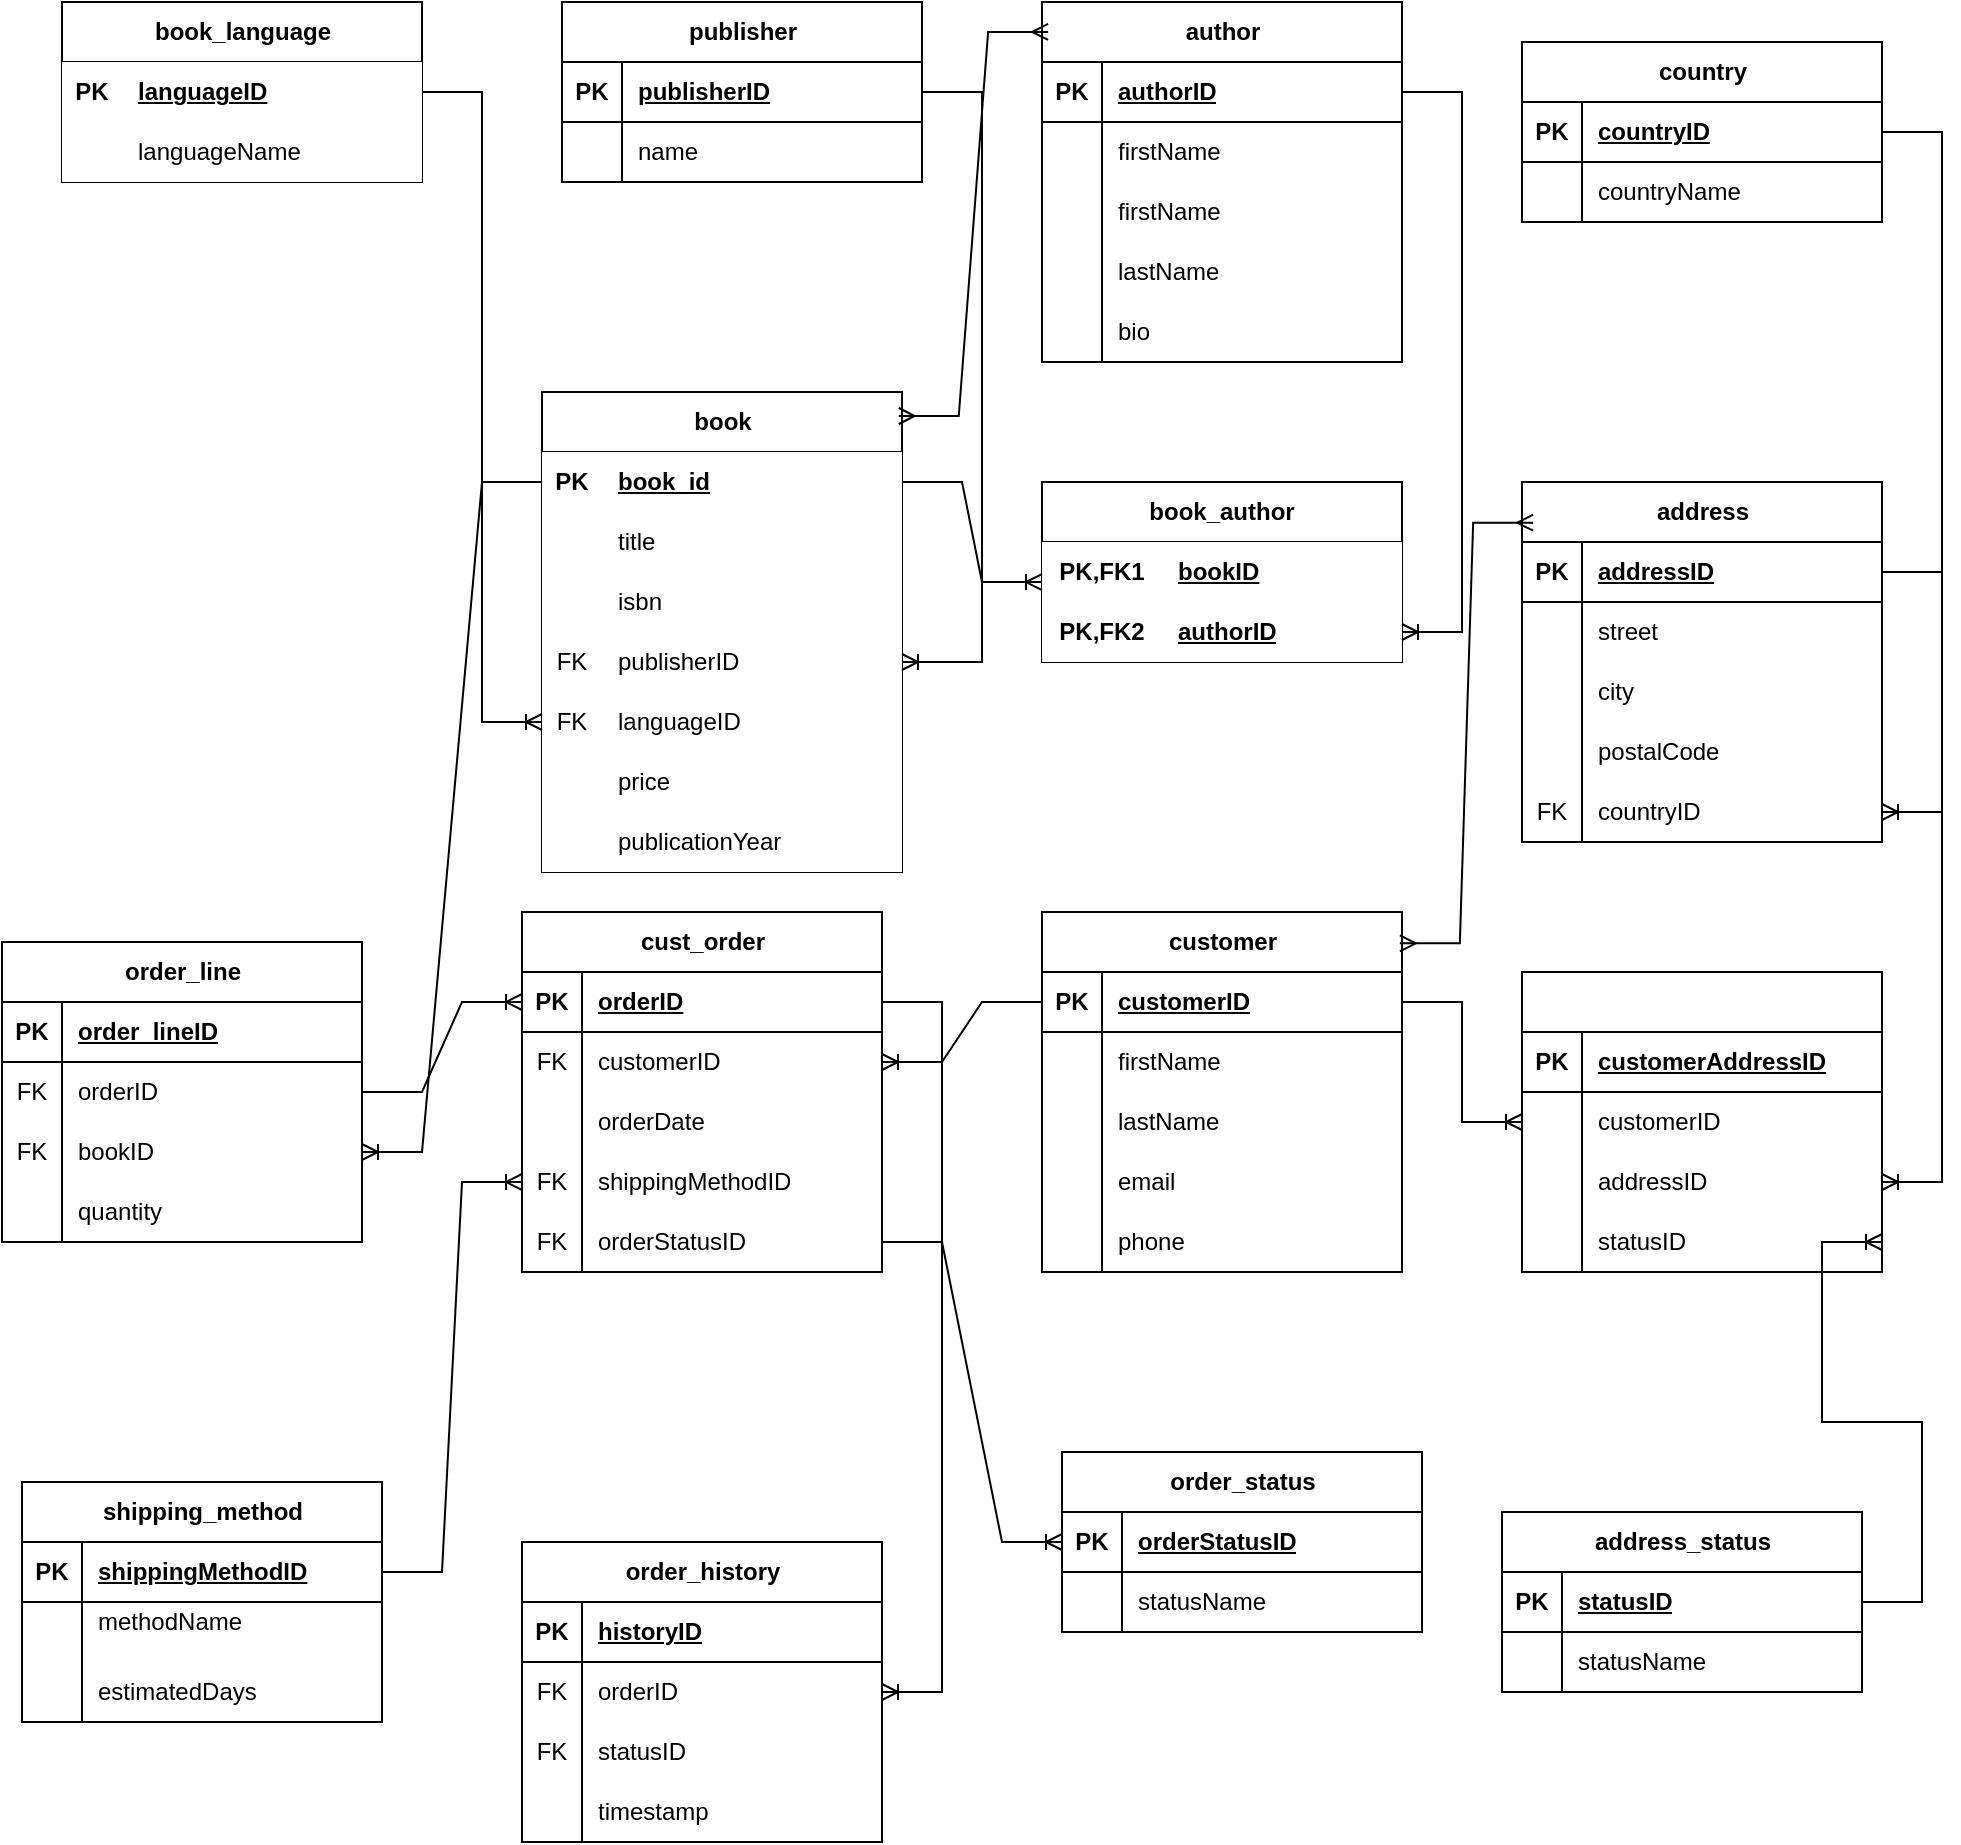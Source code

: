 <mxfile version="26.2.12">
  <diagram name="Page-1" id="uRGAPp49g3SNK5eiI7fD">
    <mxGraphModel grid="1" page="1" gridSize="10" guides="1" tooltips="1" connect="1" arrows="1" fold="1" pageScale="1" pageWidth="850" pageHeight="1100" math="0" shadow="0">
      <root>
        <mxCell id="0" />
        <mxCell id="1" parent="0" />
        <mxCell id="s1egG6Y39YwEzxSfo5nN-14" value="book" style="shape=table;startSize=30;container=1;collapsible=1;childLayout=tableLayout;fixedRows=1;rowLines=0;fontStyle=1;align=center;resizeLast=1;html=1;" vertex="1" parent="1">
          <mxGeometry x="-250" y="-255" width="180" height="240" as="geometry" />
        </mxCell>
        <mxCell id="s1egG6Y39YwEzxSfo5nN-15" value="" style="shape=tableRow;horizontal=0;startSize=0;swimlaneHead=0;swimlaneBody=0;collapsible=0;dropTarget=0;points=[[0,0.5],[1,0.5]];portConstraint=eastwest;top=0;left=0;right=0;bottom=1;" vertex="1" parent="s1egG6Y39YwEzxSfo5nN-14">
          <mxGeometry y="30" width="180" height="30" as="geometry" />
        </mxCell>
        <mxCell id="s1egG6Y39YwEzxSfo5nN-16" value="PK" style="shape=partialRectangle;connectable=0;top=0;left=0;bottom=0;right=0;fontStyle=1;overflow=hidden;whiteSpace=wrap;html=1;" vertex="1" parent="s1egG6Y39YwEzxSfo5nN-15">
          <mxGeometry width="30" height="30" as="geometry">
            <mxRectangle width="30" height="30" as="alternateBounds" />
          </mxGeometry>
        </mxCell>
        <mxCell id="s1egG6Y39YwEzxSfo5nN-17" value="book_id" style="shape=partialRectangle;connectable=0;top=0;left=0;bottom=0;right=0;align=left;spacingLeft=6;fontStyle=5;overflow=hidden;whiteSpace=wrap;html=1;" vertex="1" parent="s1egG6Y39YwEzxSfo5nN-15">
          <mxGeometry x="30" width="150" height="30" as="geometry">
            <mxRectangle width="150" height="30" as="alternateBounds" />
          </mxGeometry>
        </mxCell>
        <mxCell id="s1egG6Y39YwEzxSfo5nN-18" value="" style="shape=tableRow;horizontal=0;startSize=0;swimlaneHead=0;swimlaneBody=0;collapsible=0;dropTarget=0;points=[[0,0.5],[1,0.5]];portConstraint=eastwest;top=0;left=0;right=0;bottom=0;" vertex="1" parent="s1egG6Y39YwEzxSfo5nN-14">
          <mxGeometry y="60" width="180" height="30" as="geometry" />
        </mxCell>
        <mxCell id="s1egG6Y39YwEzxSfo5nN-19" value="" style="shape=partialRectangle;connectable=0;top=0;left=0;bottom=0;right=0;editable=1;overflow=hidden;whiteSpace=wrap;html=1;" vertex="1" parent="s1egG6Y39YwEzxSfo5nN-18">
          <mxGeometry width="30" height="30" as="geometry">
            <mxRectangle width="30" height="30" as="alternateBounds" />
          </mxGeometry>
        </mxCell>
        <mxCell id="s1egG6Y39YwEzxSfo5nN-20" value="title" style="shape=partialRectangle;connectable=0;top=0;left=0;bottom=0;right=0;align=left;spacingLeft=6;overflow=hidden;whiteSpace=wrap;html=1;" vertex="1" parent="s1egG6Y39YwEzxSfo5nN-18">
          <mxGeometry x="30" width="150" height="30" as="geometry">
            <mxRectangle width="150" height="30" as="alternateBounds" />
          </mxGeometry>
        </mxCell>
        <mxCell id="s1egG6Y39YwEzxSfo5nN-275" style="shape=tableRow;horizontal=0;startSize=0;swimlaneHead=0;swimlaneBody=0;collapsible=0;dropTarget=0;points=[[0,0.5],[1,0.5]];portConstraint=eastwest;top=0;left=0;right=0;bottom=0;" vertex="1" parent="s1egG6Y39YwEzxSfo5nN-14">
          <mxGeometry y="90" width="180" height="30" as="geometry" />
        </mxCell>
        <mxCell id="s1egG6Y39YwEzxSfo5nN-276" style="shape=partialRectangle;connectable=0;top=0;left=0;bottom=0;right=0;editable=1;overflow=hidden;whiteSpace=wrap;html=1;" vertex="1" parent="s1egG6Y39YwEzxSfo5nN-275">
          <mxGeometry width="30" height="30" as="geometry">
            <mxRectangle width="30" height="30" as="alternateBounds" />
          </mxGeometry>
        </mxCell>
        <mxCell id="s1egG6Y39YwEzxSfo5nN-277" value="isbn" style="shape=partialRectangle;connectable=0;top=0;left=0;bottom=0;right=0;align=left;spacingLeft=6;overflow=hidden;whiteSpace=wrap;html=1;" vertex="1" parent="s1egG6Y39YwEzxSfo5nN-275">
          <mxGeometry x="30" width="150" height="30" as="geometry">
            <mxRectangle width="150" height="30" as="alternateBounds" />
          </mxGeometry>
        </mxCell>
        <mxCell id="s1egG6Y39YwEzxSfo5nN-21" value="" style="shape=tableRow;horizontal=0;startSize=0;swimlaneHead=0;swimlaneBody=0;collapsible=0;dropTarget=0;points=[[0,0.5],[1,0.5]];portConstraint=eastwest;top=0;left=0;right=0;bottom=0;" vertex="1" parent="s1egG6Y39YwEzxSfo5nN-14">
          <mxGeometry y="120" width="180" height="30" as="geometry" />
        </mxCell>
        <mxCell id="s1egG6Y39YwEzxSfo5nN-22" value="FK" style="shape=partialRectangle;connectable=0;top=0;left=0;bottom=0;right=0;editable=1;overflow=hidden;whiteSpace=wrap;html=1;" vertex="1" parent="s1egG6Y39YwEzxSfo5nN-21">
          <mxGeometry width="30" height="30" as="geometry">
            <mxRectangle width="30" height="30" as="alternateBounds" />
          </mxGeometry>
        </mxCell>
        <mxCell id="s1egG6Y39YwEzxSfo5nN-23" value="publisherID" style="shape=partialRectangle;connectable=0;top=0;left=0;bottom=0;right=0;align=left;spacingLeft=6;overflow=hidden;whiteSpace=wrap;html=1;" vertex="1" parent="s1egG6Y39YwEzxSfo5nN-21">
          <mxGeometry x="30" width="150" height="30" as="geometry">
            <mxRectangle width="150" height="30" as="alternateBounds" />
          </mxGeometry>
        </mxCell>
        <mxCell id="s1egG6Y39YwEzxSfo5nN-24" value="" style="shape=tableRow;horizontal=0;startSize=0;swimlaneHead=0;swimlaneBody=0;collapsible=0;dropTarget=0;points=[[0,0.5],[1,0.5]];portConstraint=eastwest;top=0;left=0;right=0;bottom=0;" vertex="1" parent="s1egG6Y39YwEzxSfo5nN-14">
          <mxGeometry y="150" width="180" height="30" as="geometry" />
        </mxCell>
        <mxCell id="s1egG6Y39YwEzxSfo5nN-25" value="FK" style="shape=partialRectangle;connectable=0;top=0;left=0;bottom=0;right=0;editable=1;overflow=hidden;whiteSpace=wrap;html=1;" vertex="1" parent="s1egG6Y39YwEzxSfo5nN-24">
          <mxGeometry width="30" height="30" as="geometry">
            <mxRectangle width="30" height="30" as="alternateBounds" />
          </mxGeometry>
        </mxCell>
        <mxCell id="s1egG6Y39YwEzxSfo5nN-26" value="languageID" style="shape=partialRectangle;connectable=0;top=0;left=0;bottom=0;right=0;align=left;spacingLeft=6;overflow=hidden;whiteSpace=wrap;html=1;" vertex="1" parent="s1egG6Y39YwEzxSfo5nN-24">
          <mxGeometry x="30" width="150" height="30" as="geometry">
            <mxRectangle width="150" height="30" as="alternateBounds" />
          </mxGeometry>
        </mxCell>
        <mxCell id="s1egG6Y39YwEzxSfo5nN-278" style="shape=tableRow;horizontal=0;startSize=0;swimlaneHead=0;swimlaneBody=0;collapsible=0;dropTarget=0;points=[[0,0.5],[1,0.5]];portConstraint=eastwest;top=0;left=0;right=0;bottom=0;" vertex="1" parent="s1egG6Y39YwEzxSfo5nN-14">
          <mxGeometry y="180" width="180" height="30" as="geometry" />
        </mxCell>
        <mxCell id="s1egG6Y39YwEzxSfo5nN-279" style="shape=partialRectangle;connectable=0;top=0;left=0;bottom=0;right=0;editable=1;overflow=hidden;whiteSpace=wrap;html=1;" vertex="1" parent="s1egG6Y39YwEzxSfo5nN-278">
          <mxGeometry width="30" height="30" as="geometry">
            <mxRectangle width="30" height="30" as="alternateBounds" />
          </mxGeometry>
        </mxCell>
        <mxCell id="s1egG6Y39YwEzxSfo5nN-280" value="price" style="shape=partialRectangle;connectable=0;top=0;left=0;bottom=0;right=0;align=left;spacingLeft=6;overflow=hidden;whiteSpace=wrap;html=1;" vertex="1" parent="s1egG6Y39YwEzxSfo5nN-278">
          <mxGeometry x="30" width="150" height="30" as="geometry">
            <mxRectangle width="150" height="30" as="alternateBounds" />
          </mxGeometry>
        </mxCell>
        <mxCell id="s1egG6Y39YwEzxSfo5nN-281" style="shape=tableRow;horizontal=0;startSize=0;swimlaneHead=0;swimlaneBody=0;collapsible=0;dropTarget=0;points=[[0,0.5],[1,0.5]];portConstraint=eastwest;top=0;left=0;right=0;bottom=0;" vertex="1" parent="s1egG6Y39YwEzxSfo5nN-14">
          <mxGeometry y="210" width="180" height="30" as="geometry" />
        </mxCell>
        <mxCell id="s1egG6Y39YwEzxSfo5nN-282" style="shape=partialRectangle;connectable=0;top=0;left=0;bottom=0;right=0;editable=1;overflow=hidden;whiteSpace=wrap;html=1;" vertex="1" parent="s1egG6Y39YwEzxSfo5nN-281">
          <mxGeometry width="30" height="30" as="geometry">
            <mxRectangle width="30" height="30" as="alternateBounds" />
          </mxGeometry>
        </mxCell>
        <mxCell id="s1egG6Y39YwEzxSfo5nN-283" value="publicationYear" style="shape=partialRectangle;connectable=0;top=0;left=0;bottom=0;right=0;align=left;spacingLeft=6;overflow=hidden;whiteSpace=wrap;html=1;" vertex="1" parent="s1egG6Y39YwEzxSfo5nN-281">
          <mxGeometry x="30" width="150" height="30" as="geometry">
            <mxRectangle width="150" height="30" as="alternateBounds" />
          </mxGeometry>
        </mxCell>
        <mxCell id="s1egG6Y39YwEzxSfo5nN-70" value="book_author" style="shape=table;startSize=30;container=1;collapsible=1;childLayout=tableLayout;fixedRows=1;rowLines=0;fontStyle=1;align=center;resizeLast=1;html=1;whiteSpace=wrap;" vertex="1" parent="1">
          <mxGeometry y="-210" width="180" height="90" as="geometry" />
        </mxCell>
        <mxCell id="s1egG6Y39YwEzxSfo5nN-71" value="" style="shape=tableRow;horizontal=0;startSize=0;swimlaneHead=0;swimlaneBody=0;collapsible=0;dropTarget=0;points=[[0,0.5],[1,0.5]];portConstraint=eastwest;top=0;left=0;right=0;bottom=0;html=1;" vertex="1" parent="s1egG6Y39YwEzxSfo5nN-70">
          <mxGeometry y="30" width="180" height="30" as="geometry" />
        </mxCell>
        <mxCell id="s1egG6Y39YwEzxSfo5nN-72" value="PK,FK1" style="shape=partialRectangle;connectable=0;top=0;left=0;bottom=0;right=0;fontStyle=1;overflow=hidden;html=1;whiteSpace=wrap;" vertex="1" parent="s1egG6Y39YwEzxSfo5nN-71">
          <mxGeometry width="60" height="30" as="geometry">
            <mxRectangle width="60" height="30" as="alternateBounds" />
          </mxGeometry>
        </mxCell>
        <mxCell id="s1egG6Y39YwEzxSfo5nN-73" value="bookID" style="shape=partialRectangle;connectable=0;top=0;left=0;bottom=0;right=0;align=left;spacingLeft=6;fontStyle=5;overflow=hidden;html=1;whiteSpace=wrap;" vertex="1" parent="s1egG6Y39YwEzxSfo5nN-71">
          <mxGeometry x="60" width="120" height="30" as="geometry">
            <mxRectangle width="120" height="30" as="alternateBounds" />
          </mxGeometry>
        </mxCell>
        <mxCell id="s1egG6Y39YwEzxSfo5nN-74" value="" style="shape=tableRow;horizontal=0;startSize=0;swimlaneHead=0;swimlaneBody=0;collapsible=0;dropTarget=0;points=[[0,0.5],[1,0.5]];portConstraint=eastwest;top=0;left=0;right=0;bottom=1;html=1;" vertex="1" parent="s1egG6Y39YwEzxSfo5nN-70">
          <mxGeometry y="60" width="180" height="30" as="geometry" />
        </mxCell>
        <mxCell id="s1egG6Y39YwEzxSfo5nN-75" value="PK,FK2" style="shape=partialRectangle;connectable=0;top=0;left=0;bottom=0;right=0;fontStyle=1;overflow=hidden;html=1;whiteSpace=wrap;" vertex="1" parent="s1egG6Y39YwEzxSfo5nN-74">
          <mxGeometry width="60" height="30" as="geometry">
            <mxRectangle width="60" height="30" as="alternateBounds" />
          </mxGeometry>
        </mxCell>
        <mxCell id="s1egG6Y39YwEzxSfo5nN-76" value="authorID" style="shape=partialRectangle;connectable=0;top=0;left=0;bottom=0;right=0;align=left;spacingLeft=6;fontStyle=5;overflow=hidden;html=1;whiteSpace=wrap;" vertex="1" parent="s1egG6Y39YwEzxSfo5nN-74">
          <mxGeometry x="60" width="120" height="30" as="geometry">
            <mxRectangle width="120" height="30" as="alternateBounds" />
          </mxGeometry>
        </mxCell>
        <mxCell id="s1egG6Y39YwEzxSfo5nN-96" value="author" style="shape=table;startSize=30;container=1;collapsible=1;childLayout=tableLayout;fixedRows=1;rowLines=0;fontStyle=1;align=center;resizeLast=1;html=1;" vertex="1" parent="1">
          <mxGeometry y="-450" width="180" height="180" as="geometry" />
        </mxCell>
        <mxCell id="s1egG6Y39YwEzxSfo5nN-97" value="" style="shape=tableRow;horizontal=0;startSize=0;swimlaneHead=0;swimlaneBody=0;fillColor=none;collapsible=0;dropTarget=0;points=[[0,0.5],[1,0.5]];portConstraint=eastwest;top=0;left=0;right=0;bottom=1;" vertex="1" parent="s1egG6Y39YwEzxSfo5nN-96">
          <mxGeometry y="30" width="180" height="30" as="geometry" />
        </mxCell>
        <mxCell id="s1egG6Y39YwEzxSfo5nN-98" value="PK" style="shape=partialRectangle;connectable=0;fillColor=none;top=0;left=0;bottom=0;right=0;fontStyle=1;overflow=hidden;whiteSpace=wrap;html=1;" vertex="1" parent="s1egG6Y39YwEzxSfo5nN-97">
          <mxGeometry width="30" height="30" as="geometry">
            <mxRectangle width="30" height="30" as="alternateBounds" />
          </mxGeometry>
        </mxCell>
        <mxCell id="s1egG6Y39YwEzxSfo5nN-99" value="authorID" style="shape=partialRectangle;connectable=0;fillColor=none;top=0;left=0;bottom=0;right=0;align=left;spacingLeft=6;fontStyle=5;overflow=hidden;whiteSpace=wrap;html=1;" vertex="1" parent="s1egG6Y39YwEzxSfo5nN-97">
          <mxGeometry x="30" width="150" height="30" as="geometry">
            <mxRectangle width="150" height="30" as="alternateBounds" />
          </mxGeometry>
        </mxCell>
        <mxCell id="VTFwBxQoKdLtz5rqzK2G-18" value="" style="shape=tableRow;horizontal=0;startSize=0;swimlaneHead=0;swimlaneBody=0;fillColor=none;collapsible=0;dropTarget=0;points=[[0,0.5],[1,0.5]];portConstraint=eastwest;top=0;left=0;right=0;bottom=0;" vertex="1" parent="s1egG6Y39YwEzxSfo5nN-96">
          <mxGeometry y="60" width="180" height="30" as="geometry" />
        </mxCell>
        <mxCell id="VTFwBxQoKdLtz5rqzK2G-19" value="" style="shape=partialRectangle;connectable=0;fillColor=none;top=0;left=0;bottom=0;right=0;editable=1;overflow=hidden;whiteSpace=wrap;html=1;" vertex="1" parent="VTFwBxQoKdLtz5rqzK2G-18">
          <mxGeometry width="30" height="30" as="geometry">
            <mxRectangle width="30" height="30" as="alternateBounds" />
          </mxGeometry>
        </mxCell>
        <mxCell id="VTFwBxQoKdLtz5rqzK2G-20" value="firstName" style="shape=partialRectangle;connectable=0;fillColor=none;top=0;left=0;bottom=0;right=0;align=left;spacingLeft=6;overflow=hidden;whiteSpace=wrap;html=1;" vertex="1" parent="VTFwBxQoKdLtz5rqzK2G-18">
          <mxGeometry x="30" width="150" height="30" as="geometry">
            <mxRectangle width="150" height="30" as="alternateBounds" />
          </mxGeometry>
        </mxCell>
        <mxCell id="s1egG6Y39YwEzxSfo5nN-100" value="" style="shape=tableRow;horizontal=0;startSize=0;swimlaneHead=0;swimlaneBody=0;fillColor=none;collapsible=0;dropTarget=0;points=[[0,0.5],[1,0.5]];portConstraint=eastwest;top=0;left=0;right=0;bottom=0;" vertex="1" parent="s1egG6Y39YwEzxSfo5nN-96">
          <mxGeometry y="90" width="180" height="30" as="geometry" />
        </mxCell>
        <mxCell id="s1egG6Y39YwEzxSfo5nN-101" value="" style="shape=partialRectangle;connectable=0;fillColor=none;top=0;left=0;bottom=0;right=0;editable=1;overflow=hidden;whiteSpace=wrap;html=1;" vertex="1" parent="s1egG6Y39YwEzxSfo5nN-100">
          <mxGeometry width="30" height="30" as="geometry">
            <mxRectangle width="30" height="30" as="alternateBounds" />
          </mxGeometry>
        </mxCell>
        <mxCell id="s1egG6Y39YwEzxSfo5nN-102" value="firstName" style="shape=partialRectangle;connectable=0;fillColor=none;top=0;left=0;bottom=0;right=0;align=left;spacingLeft=6;overflow=hidden;whiteSpace=wrap;html=1;" vertex="1" parent="s1egG6Y39YwEzxSfo5nN-100">
          <mxGeometry x="30" width="150" height="30" as="geometry">
            <mxRectangle width="150" height="30" as="alternateBounds" />
          </mxGeometry>
        </mxCell>
        <mxCell id="VTFwBxQoKdLtz5rqzK2G-13" style="shape=tableRow;horizontal=0;startSize=0;swimlaneHead=0;swimlaneBody=0;fillColor=none;collapsible=0;dropTarget=0;points=[[0,0.5],[1,0.5]];portConstraint=eastwest;top=0;left=0;right=0;bottom=0;" vertex="1" parent="s1egG6Y39YwEzxSfo5nN-96">
          <mxGeometry y="120" width="180" height="30" as="geometry" />
        </mxCell>
        <mxCell id="VTFwBxQoKdLtz5rqzK2G-14" style="shape=partialRectangle;connectable=0;fillColor=none;top=0;left=0;bottom=0;right=0;editable=1;overflow=hidden;whiteSpace=wrap;html=1;" vertex="1" parent="VTFwBxQoKdLtz5rqzK2G-13">
          <mxGeometry width="30" height="30" as="geometry">
            <mxRectangle width="30" height="30" as="alternateBounds" />
          </mxGeometry>
        </mxCell>
        <mxCell id="VTFwBxQoKdLtz5rqzK2G-15" value="lastName" style="shape=partialRectangle;connectable=0;fillColor=none;top=0;left=0;bottom=0;right=0;align=left;spacingLeft=6;overflow=hidden;whiteSpace=wrap;html=1;" vertex="1" parent="VTFwBxQoKdLtz5rqzK2G-13">
          <mxGeometry x="30" width="150" height="30" as="geometry">
            <mxRectangle width="150" height="30" as="alternateBounds" />
          </mxGeometry>
        </mxCell>
        <mxCell id="VTFwBxQoKdLtz5rqzK2G-10" style="shape=tableRow;horizontal=0;startSize=0;swimlaneHead=0;swimlaneBody=0;fillColor=none;collapsible=0;dropTarget=0;points=[[0,0.5],[1,0.5]];portConstraint=eastwest;top=0;left=0;right=0;bottom=0;" vertex="1" parent="s1egG6Y39YwEzxSfo5nN-96">
          <mxGeometry y="150" width="180" height="30" as="geometry" />
        </mxCell>
        <mxCell id="VTFwBxQoKdLtz5rqzK2G-11" style="shape=partialRectangle;connectable=0;fillColor=none;top=0;left=0;bottom=0;right=0;editable=1;overflow=hidden;whiteSpace=wrap;html=1;" vertex="1" parent="VTFwBxQoKdLtz5rqzK2G-10">
          <mxGeometry width="30" height="30" as="geometry">
            <mxRectangle width="30" height="30" as="alternateBounds" />
          </mxGeometry>
        </mxCell>
        <mxCell id="VTFwBxQoKdLtz5rqzK2G-12" value="bio" style="shape=partialRectangle;connectable=0;fillColor=none;top=0;left=0;bottom=0;right=0;align=left;spacingLeft=6;overflow=hidden;whiteSpace=wrap;html=1;" vertex="1" parent="VTFwBxQoKdLtz5rqzK2G-10">
          <mxGeometry x="30" width="150" height="30" as="geometry">
            <mxRectangle width="150" height="30" as="alternateBounds" />
          </mxGeometry>
        </mxCell>
        <mxCell id="s1egG6Y39YwEzxSfo5nN-109" value="book_language" style="shape=table;startSize=30;container=1;collapsible=1;childLayout=tableLayout;fixedRows=1;rowLines=0;fontStyle=1;align=center;resizeLast=1;html=1;" vertex="1" parent="1">
          <mxGeometry x="-490" y="-450" width="180" height="90" as="geometry" />
        </mxCell>
        <mxCell id="s1egG6Y39YwEzxSfo5nN-110" value="" style="shape=tableRow;horizontal=0;startSize=0;swimlaneHead=0;swimlaneBody=0;collapsible=0;dropTarget=0;points=[[0,0.5],[1,0.5]];portConstraint=eastwest;top=0;left=0;right=0;bottom=1;" vertex="1" parent="s1egG6Y39YwEzxSfo5nN-109">
          <mxGeometry y="30" width="180" height="30" as="geometry" />
        </mxCell>
        <mxCell id="s1egG6Y39YwEzxSfo5nN-111" value="PK" style="shape=partialRectangle;connectable=0;top=0;left=0;bottom=0;right=0;fontStyle=1;overflow=hidden;whiteSpace=wrap;html=1;" vertex="1" parent="s1egG6Y39YwEzxSfo5nN-110">
          <mxGeometry width="30" height="30" as="geometry">
            <mxRectangle width="30" height="30" as="alternateBounds" />
          </mxGeometry>
        </mxCell>
        <mxCell id="s1egG6Y39YwEzxSfo5nN-112" value="languageID" style="shape=partialRectangle;connectable=0;top=0;left=0;bottom=0;right=0;align=left;spacingLeft=6;fontStyle=5;overflow=hidden;whiteSpace=wrap;html=1;" vertex="1" parent="s1egG6Y39YwEzxSfo5nN-110">
          <mxGeometry x="30" width="150" height="30" as="geometry">
            <mxRectangle width="150" height="30" as="alternateBounds" />
          </mxGeometry>
        </mxCell>
        <mxCell id="s1egG6Y39YwEzxSfo5nN-113" value="" style="shape=tableRow;horizontal=0;startSize=0;swimlaneHead=0;swimlaneBody=0;collapsible=0;dropTarget=0;points=[[0,0.5],[1,0.5]];portConstraint=eastwest;top=0;left=0;right=0;bottom=0;" vertex="1" parent="s1egG6Y39YwEzxSfo5nN-109">
          <mxGeometry y="60" width="180" height="30" as="geometry" />
        </mxCell>
        <mxCell id="s1egG6Y39YwEzxSfo5nN-114" value="" style="shape=partialRectangle;connectable=0;top=0;left=0;bottom=0;right=0;editable=1;overflow=hidden;whiteSpace=wrap;html=1;" vertex="1" parent="s1egG6Y39YwEzxSfo5nN-113">
          <mxGeometry width="30" height="30" as="geometry">
            <mxRectangle width="30" height="30" as="alternateBounds" />
          </mxGeometry>
        </mxCell>
        <mxCell id="s1egG6Y39YwEzxSfo5nN-115" value="languageName" style="shape=partialRectangle;connectable=0;top=0;left=0;bottom=0;right=0;align=left;spacingLeft=6;overflow=hidden;whiteSpace=wrap;html=1;" vertex="1" parent="s1egG6Y39YwEzxSfo5nN-113">
          <mxGeometry x="30" width="150" height="30" as="geometry">
            <mxRectangle width="150" height="30" as="alternateBounds" />
          </mxGeometry>
        </mxCell>
        <mxCell id="s1egG6Y39YwEzxSfo5nN-136" value="customer" style="shape=table;startSize=30;container=1;collapsible=1;childLayout=tableLayout;fixedRows=1;rowLines=0;fontStyle=1;align=center;resizeLast=1;html=1;" vertex="1" parent="1">
          <mxGeometry y="5" width="180" height="180" as="geometry" />
        </mxCell>
        <mxCell id="s1egG6Y39YwEzxSfo5nN-137" value="" style="shape=tableRow;horizontal=0;startSize=0;swimlaneHead=0;swimlaneBody=0;fillColor=none;collapsible=0;dropTarget=0;points=[[0,0.5],[1,0.5]];portConstraint=eastwest;top=0;left=0;right=0;bottom=1;" vertex="1" parent="s1egG6Y39YwEzxSfo5nN-136">
          <mxGeometry y="30" width="180" height="30" as="geometry" />
        </mxCell>
        <mxCell id="s1egG6Y39YwEzxSfo5nN-138" value="PK" style="shape=partialRectangle;connectable=0;fillColor=none;top=0;left=0;bottom=0;right=0;fontStyle=1;overflow=hidden;whiteSpace=wrap;html=1;" vertex="1" parent="s1egG6Y39YwEzxSfo5nN-137">
          <mxGeometry width="30" height="30" as="geometry">
            <mxRectangle width="30" height="30" as="alternateBounds" />
          </mxGeometry>
        </mxCell>
        <mxCell id="s1egG6Y39YwEzxSfo5nN-139" value="customerID" style="shape=partialRectangle;connectable=0;fillColor=none;top=0;left=0;bottom=0;right=0;align=left;spacingLeft=6;fontStyle=5;overflow=hidden;whiteSpace=wrap;html=1;" vertex="1" parent="s1egG6Y39YwEzxSfo5nN-137">
          <mxGeometry x="30" width="150" height="30" as="geometry">
            <mxRectangle width="150" height="30" as="alternateBounds" />
          </mxGeometry>
        </mxCell>
        <mxCell id="s1egG6Y39YwEzxSfo5nN-140" value="" style="shape=tableRow;horizontal=0;startSize=0;swimlaneHead=0;swimlaneBody=0;fillColor=none;collapsible=0;dropTarget=0;points=[[0,0.5],[1,0.5]];portConstraint=eastwest;top=0;left=0;right=0;bottom=0;" vertex="1" parent="s1egG6Y39YwEzxSfo5nN-136">
          <mxGeometry y="60" width="180" height="30" as="geometry" />
        </mxCell>
        <mxCell id="s1egG6Y39YwEzxSfo5nN-141" value="" style="shape=partialRectangle;connectable=0;fillColor=none;top=0;left=0;bottom=0;right=0;editable=1;overflow=hidden;whiteSpace=wrap;html=1;" vertex="1" parent="s1egG6Y39YwEzxSfo5nN-140">
          <mxGeometry width="30" height="30" as="geometry">
            <mxRectangle width="30" height="30" as="alternateBounds" />
          </mxGeometry>
        </mxCell>
        <mxCell id="s1egG6Y39YwEzxSfo5nN-142" value="firstName" style="shape=partialRectangle;connectable=0;fillColor=none;top=0;left=0;bottom=0;right=0;align=left;spacingLeft=6;overflow=hidden;whiteSpace=wrap;html=1;" vertex="1" parent="s1egG6Y39YwEzxSfo5nN-140">
          <mxGeometry x="30" width="150" height="30" as="geometry">
            <mxRectangle width="150" height="30" as="alternateBounds" />
          </mxGeometry>
        </mxCell>
        <mxCell id="s1egG6Y39YwEzxSfo5nN-143" value="" style="shape=tableRow;horizontal=0;startSize=0;swimlaneHead=0;swimlaneBody=0;fillColor=none;collapsible=0;dropTarget=0;points=[[0,0.5],[1,0.5]];portConstraint=eastwest;top=0;left=0;right=0;bottom=0;" vertex="1" parent="s1egG6Y39YwEzxSfo5nN-136">
          <mxGeometry y="90" width="180" height="30" as="geometry" />
        </mxCell>
        <mxCell id="s1egG6Y39YwEzxSfo5nN-144" value="" style="shape=partialRectangle;connectable=0;fillColor=none;top=0;left=0;bottom=0;right=0;editable=1;overflow=hidden;whiteSpace=wrap;html=1;" vertex="1" parent="s1egG6Y39YwEzxSfo5nN-143">
          <mxGeometry width="30" height="30" as="geometry">
            <mxRectangle width="30" height="30" as="alternateBounds" />
          </mxGeometry>
        </mxCell>
        <mxCell id="s1egG6Y39YwEzxSfo5nN-145" value="lastName" style="shape=partialRectangle;connectable=0;fillColor=none;top=0;left=0;bottom=0;right=0;align=left;spacingLeft=6;overflow=hidden;whiteSpace=wrap;html=1;" vertex="1" parent="s1egG6Y39YwEzxSfo5nN-143">
          <mxGeometry x="30" width="150" height="30" as="geometry">
            <mxRectangle width="150" height="30" as="alternateBounds" />
          </mxGeometry>
        </mxCell>
        <mxCell id="s1egG6Y39YwEzxSfo5nN-146" value="" style="shape=tableRow;horizontal=0;startSize=0;swimlaneHead=0;swimlaneBody=0;fillColor=none;collapsible=0;dropTarget=0;points=[[0,0.5],[1,0.5]];portConstraint=eastwest;top=0;left=0;right=0;bottom=0;" vertex="1" parent="s1egG6Y39YwEzxSfo5nN-136">
          <mxGeometry y="120" width="180" height="30" as="geometry" />
        </mxCell>
        <mxCell id="s1egG6Y39YwEzxSfo5nN-147" value="" style="shape=partialRectangle;connectable=0;fillColor=none;top=0;left=0;bottom=0;right=0;editable=1;overflow=hidden;whiteSpace=wrap;html=1;" vertex="1" parent="s1egG6Y39YwEzxSfo5nN-146">
          <mxGeometry width="30" height="30" as="geometry">
            <mxRectangle width="30" height="30" as="alternateBounds" />
          </mxGeometry>
        </mxCell>
        <mxCell id="s1egG6Y39YwEzxSfo5nN-148" value="email" style="shape=partialRectangle;connectable=0;fillColor=none;top=0;left=0;bottom=0;right=0;align=left;spacingLeft=6;overflow=hidden;whiteSpace=wrap;html=1;" vertex="1" parent="s1egG6Y39YwEzxSfo5nN-146">
          <mxGeometry x="30" width="150" height="30" as="geometry">
            <mxRectangle width="150" height="30" as="alternateBounds" />
          </mxGeometry>
        </mxCell>
        <mxCell id="VTFwBxQoKdLtz5rqzK2G-1" style="shape=tableRow;horizontal=0;startSize=0;swimlaneHead=0;swimlaneBody=0;fillColor=none;collapsible=0;dropTarget=0;points=[[0,0.5],[1,0.5]];portConstraint=eastwest;top=0;left=0;right=0;bottom=0;" vertex="1" parent="s1egG6Y39YwEzxSfo5nN-136">
          <mxGeometry y="150" width="180" height="30" as="geometry" />
        </mxCell>
        <mxCell id="VTFwBxQoKdLtz5rqzK2G-2" style="shape=partialRectangle;connectable=0;fillColor=none;top=0;left=0;bottom=0;right=0;editable=1;overflow=hidden;whiteSpace=wrap;html=1;" vertex="1" parent="VTFwBxQoKdLtz5rqzK2G-1">
          <mxGeometry width="30" height="30" as="geometry">
            <mxRectangle width="30" height="30" as="alternateBounds" />
          </mxGeometry>
        </mxCell>
        <mxCell id="VTFwBxQoKdLtz5rqzK2G-3" value="phone" style="shape=partialRectangle;connectable=0;fillColor=none;top=0;left=0;bottom=0;right=0;align=left;spacingLeft=6;overflow=hidden;whiteSpace=wrap;html=1;" vertex="1" parent="VTFwBxQoKdLtz5rqzK2G-1">
          <mxGeometry x="30" width="150" height="30" as="geometry">
            <mxRectangle width="150" height="30" as="alternateBounds" />
          </mxGeometry>
        </mxCell>
        <mxCell id="s1egG6Y39YwEzxSfo5nN-149" value="address" style="shape=table;startSize=30;container=1;collapsible=1;childLayout=tableLayout;fixedRows=1;rowLines=0;fontStyle=1;align=center;resizeLast=1;html=1;" vertex="1" parent="1">
          <mxGeometry x="240" y="-210" width="180" height="180" as="geometry" />
        </mxCell>
        <mxCell id="s1egG6Y39YwEzxSfo5nN-150" value="" style="shape=tableRow;horizontal=0;startSize=0;swimlaneHead=0;swimlaneBody=0;fillColor=none;collapsible=0;dropTarget=0;points=[[0,0.5],[1,0.5]];portConstraint=eastwest;top=0;left=0;right=0;bottom=1;" vertex="1" parent="s1egG6Y39YwEzxSfo5nN-149">
          <mxGeometry y="30" width="180" height="30" as="geometry" />
        </mxCell>
        <mxCell id="s1egG6Y39YwEzxSfo5nN-151" value="PK" style="shape=partialRectangle;connectable=0;fillColor=none;top=0;left=0;bottom=0;right=0;fontStyle=1;overflow=hidden;whiteSpace=wrap;html=1;" vertex="1" parent="s1egG6Y39YwEzxSfo5nN-150">
          <mxGeometry width="30" height="30" as="geometry">
            <mxRectangle width="30" height="30" as="alternateBounds" />
          </mxGeometry>
        </mxCell>
        <mxCell id="s1egG6Y39YwEzxSfo5nN-152" value="addressID" style="shape=partialRectangle;connectable=0;fillColor=none;top=0;left=0;bottom=0;right=0;align=left;spacingLeft=6;fontStyle=5;overflow=hidden;whiteSpace=wrap;html=1;" vertex="1" parent="s1egG6Y39YwEzxSfo5nN-150">
          <mxGeometry x="30" width="150" height="30" as="geometry">
            <mxRectangle width="150" height="30" as="alternateBounds" />
          </mxGeometry>
        </mxCell>
        <mxCell id="s1egG6Y39YwEzxSfo5nN-153" value="" style="shape=tableRow;horizontal=0;startSize=0;swimlaneHead=0;swimlaneBody=0;fillColor=none;collapsible=0;dropTarget=0;points=[[0,0.5],[1,0.5]];portConstraint=eastwest;top=0;left=0;right=0;bottom=0;" vertex="1" parent="s1egG6Y39YwEzxSfo5nN-149">
          <mxGeometry y="60" width="180" height="30" as="geometry" />
        </mxCell>
        <mxCell id="s1egG6Y39YwEzxSfo5nN-154" value="" style="shape=partialRectangle;connectable=0;fillColor=none;top=0;left=0;bottom=0;right=0;editable=1;overflow=hidden;whiteSpace=wrap;html=1;" vertex="1" parent="s1egG6Y39YwEzxSfo5nN-153">
          <mxGeometry width="30" height="30" as="geometry">
            <mxRectangle width="30" height="30" as="alternateBounds" />
          </mxGeometry>
        </mxCell>
        <mxCell id="s1egG6Y39YwEzxSfo5nN-155" value="street" style="shape=partialRectangle;connectable=0;fillColor=none;top=0;left=0;bottom=0;right=0;align=left;spacingLeft=6;overflow=hidden;whiteSpace=wrap;html=1;" vertex="1" parent="s1egG6Y39YwEzxSfo5nN-153">
          <mxGeometry x="30" width="150" height="30" as="geometry">
            <mxRectangle width="150" height="30" as="alternateBounds" />
          </mxGeometry>
        </mxCell>
        <mxCell id="s1egG6Y39YwEzxSfo5nN-156" value="" style="shape=tableRow;horizontal=0;startSize=0;swimlaneHead=0;swimlaneBody=0;fillColor=none;collapsible=0;dropTarget=0;points=[[0,0.5],[1,0.5]];portConstraint=eastwest;top=0;left=0;right=0;bottom=0;" vertex="1" parent="s1egG6Y39YwEzxSfo5nN-149">
          <mxGeometry y="90" width="180" height="30" as="geometry" />
        </mxCell>
        <mxCell id="s1egG6Y39YwEzxSfo5nN-157" value="" style="shape=partialRectangle;connectable=0;fillColor=none;top=0;left=0;bottom=0;right=0;editable=1;overflow=hidden;whiteSpace=wrap;html=1;" vertex="1" parent="s1egG6Y39YwEzxSfo5nN-156">
          <mxGeometry width="30" height="30" as="geometry">
            <mxRectangle width="30" height="30" as="alternateBounds" />
          </mxGeometry>
        </mxCell>
        <mxCell id="s1egG6Y39YwEzxSfo5nN-158" value="city" style="shape=partialRectangle;connectable=0;fillColor=none;top=0;left=0;bottom=0;right=0;align=left;spacingLeft=6;overflow=hidden;whiteSpace=wrap;html=1;" vertex="1" parent="s1egG6Y39YwEzxSfo5nN-156">
          <mxGeometry x="30" width="150" height="30" as="geometry">
            <mxRectangle width="150" height="30" as="alternateBounds" />
          </mxGeometry>
        </mxCell>
        <mxCell id="s1egG6Y39YwEzxSfo5nN-159" value="" style="shape=tableRow;horizontal=0;startSize=0;swimlaneHead=0;swimlaneBody=0;fillColor=none;collapsible=0;dropTarget=0;points=[[0,0.5],[1,0.5]];portConstraint=eastwest;top=0;left=0;right=0;bottom=0;" vertex="1" parent="s1egG6Y39YwEzxSfo5nN-149">
          <mxGeometry y="120" width="180" height="30" as="geometry" />
        </mxCell>
        <mxCell id="s1egG6Y39YwEzxSfo5nN-160" value="" style="shape=partialRectangle;connectable=0;fillColor=none;top=0;left=0;bottom=0;right=0;editable=1;overflow=hidden;whiteSpace=wrap;html=1;" vertex="1" parent="s1egG6Y39YwEzxSfo5nN-159">
          <mxGeometry width="30" height="30" as="geometry">
            <mxRectangle width="30" height="30" as="alternateBounds" />
          </mxGeometry>
        </mxCell>
        <mxCell id="s1egG6Y39YwEzxSfo5nN-161" value="postalCode" style="shape=partialRectangle;connectable=0;fillColor=none;top=0;left=0;bottom=0;right=0;align=left;spacingLeft=6;overflow=hidden;whiteSpace=wrap;html=1;" vertex="1" parent="s1egG6Y39YwEzxSfo5nN-159">
          <mxGeometry x="30" width="150" height="30" as="geometry">
            <mxRectangle width="150" height="30" as="alternateBounds" />
          </mxGeometry>
        </mxCell>
        <mxCell id="s1egG6Y39YwEzxSfo5nN-162" style="shape=tableRow;horizontal=0;startSize=0;swimlaneHead=0;swimlaneBody=0;fillColor=none;collapsible=0;dropTarget=0;points=[[0,0.5],[1,0.5]];portConstraint=eastwest;top=0;left=0;right=0;bottom=0;" vertex="1" parent="s1egG6Y39YwEzxSfo5nN-149">
          <mxGeometry y="150" width="180" height="30" as="geometry" />
        </mxCell>
        <mxCell id="s1egG6Y39YwEzxSfo5nN-163" value="FK" style="shape=partialRectangle;connectable=0;fillColor=none;top=0;left=0;bottom=0;right=0;editable=1;overflow=hidden;whiteSpace=wrap;html=1;" vertex="1" parent="s1egG6Y39YwEzxSfo5nN-162">
          <mxGeometry width="30" height="30" as="geometry">
            <mxRectangle width="30" height="30" as="alternateBounds" />
          </mxGeometry>
        </mxCell>
        <mxCell id="s1egG6Y39YwEzxSfo5nN-164" value="countryID" style="shape=partialRectangle;connectable=0;fillColor=none;top=0;left=0;bottom=0;right=0;align=left;spacingLeft=6;overflow=hidden;whiteSpace=wrap;html=1;" vertex="1" parent="s1egG6Y39YwEzxSfo5nN-162">
          <mxGeometry x="30" width="150" height="30" as="geometry">
            <mxRectangle width="150" height="30" as="alternateBounds" />
          </mxGeometry>
        </mxCell>
        <mxCell id="s1egG6Y39YwEzxSfo5nN-165" value="country" style="shape=table;startSize=30;container=1;collapsible=1;childLayout=tableLayout;fixedRows=1;rowLines=0;fontStyle=1;align=center;resizeLast=1;html=1;" vertex="1" parent="1">
          <mxGeometry x="240" y="-430" width="180" height="90" as="geometry" />
        </mxCell>
        <mxCell id="s1egG6Y39YwEzxSfo5nN-166" value="" style="shape=tableRow;horizontal=0;startSize=0;swimlaneHead=0;swimlaneBody=0;fillColor=none;collapsible=0;dropTarget=0;points=[[0,0.5],[1,0.5]];portConstraint=eastwest;top=0;left=0;right=0;bottom=1;" vertex="1" parent="s1egG6Y39YwEzxSfo5nN-165">
          <mxGeometry y="30" width="180" height="30" as="geometry" />
        </mxCell>
        <mxCell id="s1egG6Y39YwEzxSfo5nN-167" value="PK" style="shape=partialRectangle;connectable=0;fillColor=none;top=0;left=0;bottom=0;right=0;fontStyle=1;overflow=hidden;whiteSpace=wrap;html=1;" vertex="1" parent="s1egG6Y39YwEzxSfo5nN-166">
          <mxGeometry width="30" height="30" as="geometry">
            <mxRectangle width="30" height="30" as="alternateBounds" />
          </mxGeometry>
        </mxCell>
        <mxCell id="s1egG6Y39YwEzxSfo5nN-168" value="countryID" style="shape=partialRectangle;connectable=0;fillColor=none;top=0;left=0;bottom=0;right=0;align=left;spacingLeft=6;fontStyle=5;overflow=hidden;whiteSpace=wrap;html=1;" vertex="1" parent="s1egG6Y39YwEzxSfo5nN-166">
          <mxGeometry x="30" width="150" height="30" as="geometry">
            <mxRectangle width="150" height="30" as="alternateBounds" />
          </mxGeometry>
        </mxCell>
        <mxCell id="s1egG6Y39YwEzxSfo5nN-169" value="" style="shape=tableRow;horizontal=0;startSize=0;swimlaneHead=0;swimlaneBody=0;fillColor=none;collapsible=0;dropTarget=0;points=[[0,0.5],[1,0.5]];portConstraint=eastwest;top=0;left=0;right=0;bottom=0;" vertex="1" parent="s1egG6Y39YwEzxSfo5nN-165">
          <mxGeometry y="60" width="180" height="30" as="geometry" />
        </mxCell>
        <mxCell id="s1egG6Y39YwEzxSfo5nN-170" value="" style="shape=partialRectangle;connectable=0;fillColor=none;top=0;left=0;bottom=0;right=0;editable=1;overflow=hidden;whiteSpace=wrap;html=1;" vertex="1" parent="s1egG6Y39YwEzxSfo5nN-169">
          <mxGeometry width="30" height="30" as="geometry">
            <mxRectangle width="30" height="30" as="alternateBounds" />
          </mxGeometry>
        </mxCell>
        <mxCell id="s1egG6Y39YwEzxSfo5nN-171" value="countryName" style="shape=partialRectangle;connectable=0;fillColor=none;top=0;left=0;bottom=0;right=0;align=left;spacingLeft=6;overflow=hidden;whiteSpace=wrap;html=1;" vertex="1" parent="s1egG6Y39YwEzxSfo5nN-169">
          <mxGeometry x="30" width="150" height="30" as="geometry">
            <mxRectangle width="150" height="30" as="alternateBounds" />
          </mxGeometry>
        </mxCell>
        <mxCell id="s1egG6Y39YwEzxSfo5nN-178" value="address_status" style="shape=table;startSize=30;container=1;collapsible=1;childLayout=tableLayout;fixedRows=1;rowLines=0;fontStyle=1;align=center;resizeLast=1;html=1;" vertex="1" parent="1">
          <mxGeometry x="230" y="305" width="180" height="90" as="geometry" />
        </mxCell>
        <mxCell id="s1egG6Y39YwEzxSfo5nN-179" value="" style="shape=tableRow;horizontal=0;startSize=0;swimlaneHead=0;swimlaneBody=0;fillColor=none;collapsible=0;dropTarget=0;points=[[0,0.5],[1,0.5]];portConstraint=eastwest;top=0;left=0;right=0;bottom=1;" vertex="1" parent="s1egG6Y39YwEzxSfo5nN-178">
          <mxGeometry y="30" width="180" height="30" as="geometry" />
        </mxCell>
        <mxCell id="s1egG6Y39YwEzxSfo5nN-180" value="PK" style="shape=partialRectangle;connectable=0;fillColor=none;top=0;left=0;bottom=0;right=0;fontStyle=1;overflow=hidden;whiteSpace=wrap;html=1;" vertex="1" parent="s1egG6Y39YwEzxSfo5nN-179">
          <mxGeometry width="30" height="30" as="geometry">
            <mxRectangle width="30" height="30" as="alternateBounds" />
          </mxGeometry>
        </mxCell>
        <mxCell id="s1egG6Y39YwEzxSfo5nN-181" value="statusID" style="shape=partialRectangle;connectable=0;fillColor=none;top=0;left=0;bottom=0;right=0;align=left;spacingLeft=6;fontStyle=5;overflow=hidden;whiteSpace=wrap;html=1;" vertex="1" parent="s1egG6Y39YwEzxSfo5nN-179">
          <mxGeometry x="30" width="150" height="30" as="geometry">
            <mxRectangle width="150" height="30" as="alternateBounds" />
          </mxGeometry>
        </mxCell>
        <mxCell id="s1egG6Y39YwEzxSfo5nN-182" value="" style="shape=tableRow;horizontal=0;startSize=0;swimlaneHead=0;swimlaneBody=0;fillColor=none;collapsible=0;dropTarget=0;points=[[0,0.5],[1,0.5]];portConstraint=eastwest;top=0;left=0;right=0;bottom=0;" vertex="1" parent="s1egG6Y39YwEzxSfo5nN-178">
          <mxGeometry y="60" width="180" height="30" as="geometry" />
        </mxCell>
        <mxCell id="s1egG6Y39YwEzxSfo5nN-183" value="" style="shape=partialRectangle;connectable=0;fillColor=none;top=0;left=0;bottom=0;right=0;editable=1;overflow=hidden;whiteSpace=wrap;html=1;" vertex="1" parent="s1egG6Y39YwEzxSfo5nN-182">
          <mxGeometry width="30" height="30" as="geometry">
            <mxRectangle width="30" height="30" as="alternateBounds" />
          </mxGeometry>
        </mxCell>
        <mxCell id="s1egG6Y39YwEzxSfo5nN-184" value="statusName" style="shape=partialRectangle;connectable=0;fillColor=none;top=0;left=0;bottom=0;right=0;align=left;spacingLeft=6;overflow=hidden;whiteSpace=wrap;html=1;" vertex="1" parent="s1egG6Y39YwEzxSfo5nN-182">
          <mxGeometry x="30" width="150" height="30" as="geometry">
            <mxRectangle width="150" height="30" as="alternateBounds" />
          </mxGeometry>
        </mxCell>
        <mxCell id="s1egG6Y39YwEzxSfo5nN-204" value="cust_order" style="shape=table;startSize=30;container=1;collapsible=1;childLayout=tableLayout;fixedRows=1;rowLines=0;fontStyle=1;align=center;resizeLast=1;html=1;" vertex="1" parent="1">
          <mxGeometry x="-260" y="5" width="180" height="180" as="geometry" />
        </mxCell>
        <mxCell id="s1egG6Y39YwEzxSfo5nN-205" value="" style="shape=tableRow;horizontal=0;startSize=0;swimlaneHead=0;swimlaneBody=0;fillColor=none;collapsible=0;dropTarget=0;points=[[0,0.5],[1,0.5]];portConstraint=eastwest;top=0;left=0;right=0;bottom=1;" vertex="1" parent="s1egG6Y39YwEzxSfo5nN-204">
          <mxGeometry y="30" width="180" height="30" as="geometry" />
        </mxCell>
        <mxCell id="s1egG6Y39YwEzxSfo5nN-206" value="PK" style="shape=partialRectangle;connectable=0;fillColor=none;top=0;left=0;bottom=0;right=0;fontStyle=1;overflow=hidden;whiteSpace=wrap;html=1;" vertex="1" parent="s1egG6Y39YwEzxSfo5nN-205">
          <mxGeometry width="30" height="30" as="geometry">
            <mxRectangle width="30" height="30" as="alternateBounds" />
          </mxGeometry>
        </mxCell>
        <mxCell id="s1egG6Y39YwEzxSfo5nN-207" value="orderID" style="shape=partialRectangle;connectable=0;fillColor=none;top=0;left=0;bottom=0;right=0;align=left;spacingLeft=6;fontStyle=5;overflow=hidden;whiteSpace=wrap;html=1;" vertex="1" parent="s1egG6Y39YwEzxSfo5nN-205">
          <mxGeometry x="30" width="150" height="30" as="geometry">
            <mxRectangle width="150" height="30" as="alternateBounds" />
          </mxGeometry>
        </mxCell>
        <mxCell id="s1egG6Y39YwEzxSfo5nN-208" value="" style="shape=tableRow;horizontal=0;startSize=0;swimlaneHead=0;swimlaneBody=0;fillColor=none;collapsible=0;dropTarget=0;points=[[0,0.5],[1,0.5]];portConstraint=eastwest;top=0;left=0;right=0;bottom=0;" vertex="1" parent="s1egG6Y39YwEzxSfo5nN-204">
          <mxGeometry y="60" width="180" height="30" as="geometry" />
        </mxCell>
        <mxCell id="s1egG6Y39YwEzxSfo5nN-209" value="FK" style="shape=partialRectangle;connectable=0;fillColor=none;top=0;left=0;bottom=0;right=0;editable=1;overflow=hidden;whiteSpace=wrap;html=1;" vertex="1" parent="s1egG6Y39YwEzxSfo5nN-208">
          <mxGeometry width="30" height="30" as="geometry">
            <mxRectangle width="30" height="30" as="alternateBounds" />
          </mxGeometry>
        </mxCell>
        <mxCell id="s1egG6Y39YwEzxSfo5nN-210" value="customerID" style="shape=partialRectangle;connectable=0;fillColor=none;top=0;left=0;bottom=0;right=0;align=left;spacingLeft=6;overflow=hidden;whiteSpace=wrap;html=1;" vertex="1" parent="s1egG6Y39YwEzxSfo5nN-208">
          <mxGeometry x="30" width="150" height="30" as="geometry">
            <mxRectangle width="150" height="30" as="alternateBounds" />
          </mxGeometry>
        </mxCell>
        <mxCell id="s1egG6Y39YwEzxSfo5nN-214" value="" style="shape=tableRow;horizontal=0;startSize=0;swimlaneHead=0;swimlaneBody=0;fillColor=none;collapsible=0;dropTarget=0;points=[[0,0.5],[1,0.5]];portConstraint=eastwest;top=0;left=0;right=0;bottom=0;" vertex="1" parent="s1egG6Y39YwEzxSfo5nN-204">
          <mxGeometry y="90" width="180" height="30" as="geometry" />
        </mxCell>
        <mxCell id="s1egG6Y39YwEzxSfo5nN-215" value="" style="shape=partialRectangle;connectable=0;fillColor=none;top=0;left=0;bottom=0;right=0;editable=1;overflow=hidden;whiteSpace=wrap;html=1;" vertex="1" parent="s1egG6Y39YwEzxSfo5nN-214">
          <mxGeometry width="30" height="30" as="geometry">
            <mxRectangle width="30" height="30" as="alternateBounds" />
          </mxGeometry>
        </mxCell>
        <mxCell id="s1egG6Y39YwEzxSfo5nN-216" value="orderDate" style="shape=partialRectangle;connectable=0;fillColor=none;top=0;left=0;bottom=0;right=0;align=left;spacingLeft=6;overflow=hidden;whiteSpace=wrap;html=1;" vertex="1" parent="s1egG6Y39YwEzxSfo5nN-214">
          <mxGeometry x="30" width="150" height="30" as="geometry">
            <mxRectangle width="150" height="30" as="alternateBounds" />
          </mxGeometry>
        </mxCell>
        <mxCell id="s1egG6Y39YwEzxSfo5nN-220" style="shape=tableRow;horizontal=0;startSize=0;swimlaneHead=0;swimlaneBody=0;fillColor=none;collapsible=0;dropTarget=0;points=[[0,0.5],[1,0.5]];portConstraint=eastwest;top=0;left=0;right=0;bottom=0;" vertex="1" parent="s1egG6Y39YwEzxSfo5nN-204">
          <mxGeometry y="120" width="180" height="30" as="geometry" />
        </mxCell>
        <mxCell id="s1egG6Y39YwEzxSfo5nN-221" value="FK" style="shape=partialRectangle;connectable=0;fillColor=none;top=0;left=0;bottom=0;right=0;editable=1;overflow=hidden;whiteSpace=wrap;html=1;" vertex="1" parent="s1egG6Y39YwEzxSfo5nN-220">
          <mxGeometry width="30" height="30" as="geometry">
            <mxRectangle width="30" height="30" as="alternateBounds" />
          </mxGeometry>
        </mxCell>
        <mxCell id="s1egG6Y39YwEzxSfo5nN-222" value="shippingMethodID" style="shape=partialRectangle;connectable=0;fillColor=none;top=0;left=0;bottom=0;right=0;align=left;spacingLeft=6;overflow=hidden;whiteSpace=wrap;html=1;" vertex="1" parent="s1egG6Y39YwEzxSfo5nN-220">
          <mxGeometry x="30" width="150" height="30" as="geometry">
            <mxRectangle width="150" height="30" as="alternateBounds" />
          </mxGeometry>
        </mxCell>
        <mxCell id="s1egG6Y39YwEzxSfo5nN-217" style="shape=tableRow;horizontal=0;startSize=0;swimlaneHead=0;swimlaneBody=0;fillColor=none;collapsible=0;dropTarget=0;points=[[0,0.5],[1,0.5]];portConstraint=eastwest;top=0;left=0;right=0;bottom=0;" vertex="1" parent="s1egG6Y39YwEzxSfo5nN-204">
          <mxGeometry y="150" width="180" height="30" as="geometry" />
        </mxCell>
        <mxCell id="s1egG6Y39YwEzxSfo5nN-218" value="FK" style="shape=partialRectangle;connectable=0;fillColor=none;top=0;left=0;bottom=0;right=0;editable=1;overflow=hidden;whiteSpace=wrap;html=1;" vertex="1" parent="s1egG6Y39YwEzxSfo5nN-217">
          <mxGeometry width="30" height="30" as="geometry">
            <mxRectangle width="30" height="30" as="alternateBounds" />
          </mxGeometry>
        </mxCell>
        <mxCell id="s1egG6Y39YwEzxSfo5nN-219" value="orderStatusID" style="shape=partialRectangle;connectable=0;fillColor=none;top=0;left=0;bottom=0;right=0;align=left;spacingLeft=6;overflow=hidden;whiteSpace=wrap;html=1;" vertex="1" parent="s1egG6Y39YwEzxSfo5nN-217">
          <mxGeometry x="30" width="150" height="30" as="geometry">
            <mxRectangle width="150" height="30" as="alternateBounds" />
          </mxGeometry>
        </mxCell>
        <mxCell id="s1egG6Y39YwEzxSfo5nN-223" value="order_line" style="shape=table;startSize=30;container=1;collapsible=1;childLayout=tableLayout;fixedRows=1;rowLines=0;fontStyle=1;align=center;resizeLast=1;html=1;" vertex="1" parent="1">
          <mxGeometry x="-520" y="20" width="180" height="150" as="geometry" />
        </mxCell>
        <mxCell id="s1egG6Y39YwEzxSfo5nN-224" value="" style="shape=tableRow;horizontal=0;startSize=0;swimlaneHead=0;swimlaneBody=0;fillColor=none;collapsible=0;dropTarget=0;points=[[0,0.5],[1,0.5]];portConstraint=eastwest;top=0;left=0;right=0;bottom=1;" vertex="1" parent="s1egG6Y39YwEzxSfo5nN-223">
          <mxGeometry y="30" width="180" height="30" as="geometry" />
        </mxCell>
        <mxCell id="s1egG6Y39YwEzxSfo5nN-225" value="PK" style="shape=partialRectangle;connectable=0;fillColor=none;top=0;left=0;bottom=0;right=0;fontStyle=1;overflow=hidden;whiteSpace=wrap;html=1;" vertex="1" parent="s1egG6Y39YwEzxSfo5nN-224">
          <mxGeometry width="30" height="30" as="geometry">
            <mxRectangle width="30" height="30" as="alternateBounds" />
          </mxGeometry>
        </mxCell>
        <mxCell id="s1egG6Y39YwEzxSfo5nN-226" value="order_lineID" style="shape=partialRectangle;connectable=0;fillColor=none;top=0;left=0;bottom=0;right=0;align=left;spacingLeft=6;fontStyle=5;overflow=hidden;whiteSpace=wrap;html=1;" vertex="1" parent="s1egG6Y39YwEzxSfo5nN-224">
          <mxGeometry x="30" width="150" height="30" as="geometry">
            <mxRectangle width="150" height="30" as="alternateBounds" />
          </mxGeometry>
        </mxCell>
        <mxCell id="s1egG6Y39YwEzxSfo5nN-227" value="" style="shape=tableRow;horizontal=0;startSize=0;swimlaneHead=0;swimlaneBody=0;fillColor=none;collapsible=0;dropTarget=0;points=[[0,0.5],[1,0.5]];portConstraint=eastwest;top=0;left=0;right=0;bottom=0;" vertex="1" parent="s1egG6Y39YwEzxSfo5nN-223">
          <mxGeometry y="60" width="180" height="30" as="geometry" />
        </mxCell>
        <mxCell id="s1egG6Y39YwEzxSfo5nN-228" value="FK" style="shape=partialRectangle;connectable=0;fillColor=none;top=0;left=0;bottom=0;right=0;editable=1;overflow=hidden;whiteSpace=wrap;html=1;" vertex="1" parent="s1egG6Y39YwEzxSfo5nN-227">
          <mxGeometry width="30" height="30" as="geometry">
            <mxRectangle width="30" height="30" as="alternateBounds" />
          </mxGeometry>
        </mxCell>
        <mxCell id="s1egG6Y39YwEzxSfo5nN-229" value="orderID" style="shape=partialRectangle;connectable=0;fillColor=none;top=0;left=0;bottom=0;right=0;align=left;spacingLeft=6;overflow=hidden;whiteSpace=wrap;html=1;" vertex="1" parent="s1egG6Y39YwEzxSfo5nN-227">
          <mxGeometry x="30" width="150" height="30" as="geometry">
            <mxRectangle width="150" height="30" as="alternateBounds" />
          </mxGeometry>
        </mxCell>
        <mxCell id="s1egG6Y39YwEzxSfo5nN-230" value="" style="shape=tableRow;horizontal=0;startSize=0;swimlaneHead=0;swimlaneBody=0;fillColor=none;collapsible=0;dropTarget=0;points=[[0,0.5],[1,0.5]];portConstraint=eastwest;top=0;left=0;right=0;bottom=0;" vertex="1" parent="s1egG6Y39YwEzxSfo5nN-223">
          <mxGeometry y="90" width="180" height="30" as="geometry" />
        </mxCell>
        <mxCell id="s1egG6Y39YwEzxSfo5nN-231" value="FK" style="shape=partialRectangle;connectable=0;fillColor=none;top=0;left=0;bottom=0;right=0;editable=1;overflow=hidden;whiteSpace=wrap;html=1;" vertex="1" parent="s1egG6Y39YwEzxSfo5nN-230">
          <mxGeometry width="30" height="30" as="geometry">
            <mxRectangle width="30" height="30" as="alternateBounds" />
          </mxGeometry>
        </mxCell>
        <mxCell id="s1egG6Y39YwEzxSfo5nN-232" value="bookID" style="shape=partialRectangle;connectable=0;fillColor=none;top=0;left=0;bottom=0;right=0;align=left;spacingLeft=6;overflow=hidden;whiteSpace=wrap;html=1;" vertex="1" parent="s1egG6Y39YwEzxSfo5nN-230">
          <mxGeometry x="30" width="150" height="30" as="geometry">
            <mxRectangle width="150" height="30" as="alternateBounds" />
          </mxGeometry>
        </mxCell>
        <mxCell id="s1egG6Y39YwEzxSfo5nN-233" value="" style="shape=tableRow;horizontal=0;startSize=0;swimlaneHead=0;swimlaneBody=0;fillColor=none;collapsible=0;dropTarget=0;points=[[0,0.5],[1,0.5]];portConstraint=eastwest;top=0;left=0;right=0;bottom=0;" vertex="1" parent="s1egG6Y39YwEzxSfo5nN-223">
          <mxGeometry y="120" width="180" height="30" as="geometry" />
        </mxCell>
        <mxCell id="s1egG6Y39YwEzxSfo5nN-234" value="" style="shape=partialRectangle;connectable=0;fillColor=none;top=0;left=0;bottom=0;right=0;editable=1;overflow=hidden;whiteSpace=wrap;html=1;" vertex="1" parent="s1egG6Y39YwEzxSfo5nN-233">
          <mxGeometry width="30" height="30" as="geometry">
            <mxRectangle width="30" height="30" as="alternateBounds" />
          </mxGeometry>
        </mxCell>
        <mxCell id="s1egG6Y39YwEzxSfo5nN-235" value="quantity" style="shape=partialRectangle;connectable=0;fillColor=none;top=0;left=0;bottom=0;right=0;align=left;spacingLeft=6;overflow=hidden;whiteSpace=wrap;html=1;" vertex="1" parent="s1egG6Y39YwEzxSfo5nN-233">
          <mxGeometry x="30" width="150" height="30" as="geometry">
            <mxRectangle width="150" height="30" as="alternateBounds" />
          </mxGeometry>
        </mxCell>
        <mxCell id="s1egG6Y39YwEzxSfo5nN-236" value="shipping_method" style="shape=table;startSize=30;container=1;collapsible=1;childLayout=tableLayout;fixedRows=1;rowLines=0;fontStyle=1;align=center;resizeLast=1;html=1;" vertex="1" parent="1">
          <mxGeometry x="-510" y="290" width="180" height="120" as="geometry" />
        </mxCell>
        <mxCell id="s1egG6Y39YwEzxSfo5nN-237" value="" style="shape=tableRow;horizontal=0;startSize=0;swimlaneHead=0;swimlaneBody=0;fillColor=none;collapsible=0;dropTarget=0;points=[[0,0.5],[1,0.5]];portConstraint=eastwest;top=0;left=0;right=0;bottom=1;" vertex="1" parent="s1egG6Y39YwEzxSfo5nN-236">
          <mxGeometry y="30" width="180" height="30" as="geometry" />
        </mxCell>
        <mxCell id="s1egG6Y39YwEzxSfo5nN-238" value="PK" style="shape=partialRectangle;connectable=0;fillColor=none;top=0;left=0;bottom=0;right=0;fontStyle=1;overflow=hidden;whiteSpace=wrap;html=1;" vertex="1" parent="s1egG6Y39YwEzxSfo5nN-237">
          <mxGeometry width="30" height="30" as="geometry">
            <mxRectangle width="30" height="30" as="alternateBounds" />
          </mxGeometry>
        </mxCell>
        <mxCell id="s1egG6Y39YwEzxSfo5nN-239" value="shippingMethodID" style="shape=partialRectangle;connectable=0;fillColor=none;top=0;left=0;bottom=0;right=0;align=left;spacingLeft=6;fontStyle=5;overflow=hidden;whiteSpace=wrap;html=1;" vertex="1" parent="s1egG6Y39YwEzxSfo5nN-237">
          <mxGeometry x="30" width="150" height="30" as="geometry">
            <mxRectangle width="150" height="30" as="alternateBounds" />
          </mxGeometry>
        </mxCell>
        <mxCell id="s1egG6Y39YwEzxSfo5nN-240" value="" style="shape=tableRow;horizontal=0;startSize=0;swimlaneHead=0;swimlaneBody=0;fillColor=none;collapsible=0;dropTarget=0;points=[[0,0.5],[1,0.5]];portConstraint=eastwest;top=0;left=0;right=0;bottom=0;" vertex="1" parent="s1egG6Y39YwEzxSfo5nN-236">
          <mxGeometry y="60" width="180" height="30" as="geometry" />
        </mxCell>
        <mxCell id="s1egG6Y39YwEzxSfo5nN-241" value="" style="shape=partialRectangle;connectable=0;fillColor=none;top=0;left=0;bottom=0;right=0;editable=1;overflow=hidden;whiteSpace=wrap;html=1;" vertex="1" parent="s1egG6Y39YwEzxSfo5nN-240">
          <mxGeometry width="30" height="30" as="geometry">
            <mxRectangle width="30" height="30" as="alternateBounds" />
          </mxGeometry>
        </mxCell>
        <mxCell id="s1egG6Y39YwEzxSfo5nN-242" value="&lt;div&gt;methodName&lt;/div&gt;&lt;div&gt;&lt;br&gt;&lt;/div&gt;" style="shape=partialRectangle;connectable=0;fillColor=none;top=0;left=0;bottom=0;right=0;align=left;spacingLeft=6;overflow=hidden;whiteSpace=wrap;html=1;" vertex="1" parent="s1egG6Y39YwEzxSfo5nN-240">
          <mxGeometry x="30" width="150" height="30" as="geometry">
            <mxRectangle width="150" height="30" as="alternateBounds" />
          </mxGeometry>
        </mxCell>
        <mxCell id="VTFwBxQoKdLtz5rqzK2G-7" style="shape=tableRow;horizontal=0;startSize=0;swimlaneHead=0;swimlaneBody=0;fillColor=none;collapsible=0;dropTarget=0;points=[[0,0.5],[1,0.5]];portConstraint=eastwest;top=0;left=0;right=0;bottom=0;" vertex="1" parent="s1egG6Y39YwEzxSfo5nN-236">
          <mxGeometry y="90" width="180" height="30" as="geometry" />
        </mxCell>
        <mxCell id="VTFwBxQoKdLtz5rqzK2G-8" style="shape=partialRectangle;connectable=0;fillColor=none;top=0;left=0;bottom=0;right=0;editable=1;overflow=hidden;whiteSpace=wrap;html=1;" vertex="1" parent="VTFwBxQoKdLtz5rqzK2G-7">
          <mxGeometry width="30" height="30" as="geometry">
            <mxRectangle width="30" height="30" as="alternateBounds" />
          </mxGeometry>
        </mxCell>
        <mxCell id="VTFwBxQoKdLtz5rqzK2G-9" value="estimatedDays" style="shape=partialRectangle;connectable=0;fillColor=none;top=0;left=0;bottom=0;right=0;align=left;spacingLeft=6;overflow=hidden;whiteSpace=wrap;html=1;" vertex="1" parent="VTFwBxQoKdLtz5rqzK2G-7">
          <mxGeometry x="30" width="150" height="30" as="geometry">
            <mxRectangle width="150" height="30" as="alternateBounds" />
          </mxGeometry>
        </mxCell>
        <mxCell id="s1egG6Y39YwEzxSfo5nN-249" value="order_history" style="shape=table;startSize=30;container=1;collapsible=1;childLayout=tableLayout;fixedRows=1;rowLines=0;fontStyle=1;align=center;resizeLast=1;html=1;" vertex="1" parent="1">
          <mxGeometry x="-260" y="320" width="180" height="150" as="geometry" />
        </mxCell>
        <mxCell id="s1egG6Y39YwEzxSfo5nN-250" value="" style="shape=tableRow;horizontal=0;startSize=0;swimlaneHead=0;swimlaneBody=0;fillColor=none;collapsible=0;dropTarget=0;points=[[0,0.5],[1,0.5]];portConstraint=eastwest;top=0;left=0;right=0;bottom=1;" vertex="1" parent="s1egG6Y39YwEzxSfo5nN-249">
          <mxGeometry y="30" width="180" height="30" as="geometry" />
        </mxCell>
        <mxCell id="s1egG6Y39YwEzxSfo5nN-251" value="PK" style="shape=partialRectangle;connectable=0;fillColor=none;top=0;left=0;bottom=0;right=0;fontStyle=1;overflow=hidden;whiteSpace=wrap;html=1;" vertex="1" parent="s1egG6Y39YwEzxSfo5nN-250">
          <mxGeometry width="30" height="30" as="geometry">
            <mxRectangle width="30" height="30" as="alternateBounds" />
          </mxGeometry>
        </mxCell>
        <mxCell id="s1egG6Y39YwEzxSfo5nN-252" value="historyID" style="shape=partialRectangle;connectable=0;fillColor=none;top=0;left=0;bottom=0;right=0;align=left;spacingLeft=6;fontStyle=5;overflow=hidden;whiteSpace=wrap;html=1;" vertex="1" parent="s1egG6Y39YwEzxSfo5nN-250">
          <mxGeometry x="30" width="150" height="30" as="geometry">
            <mxRectangle width="150" height="30" as="alternateBounds" />
          </mxGeometry>
        </mxCell>
        <mxCell id="s1egG6Y39YwEzxSfo5nN-253" value="" style="shape=tableRow;horizontal=0;startSize=0;swimlaneHead=0;swimlaneBody=0;fillColor=none;collapsible=0;dropTarget=0;points=[[0,0.5],[1,0.5]];portConstraint=eastwest;top=0;left=0;right=0;bottom=0;" vertex="1" parent="s1egG6Y39YwEzxSfo5nN-249">
          <mxGeometry y="60" width="180" height="30" as="geometry" />
        </mxCell>
        <mxCell id="s1egG6Y39YwEzxSfo5nN-254" value="FK" style="shape=partialRectangle;connectable=0;fillColor=none;top=0;left=0;bottom=0;right=0;editable=1;overflow=hidden;whiteSpace=wrap;html=1;" vertex="1" parent="s1egG6Y39YwEzxSfo5nN-253">
          <mxGeometry width="30" height="30" as="geometry">
            <mxRectangle width="30" height="30" as="alternateBounds" />
          </mxGeometry>
        </mxCell>
        <mxCell id="s1egG6Y39YwEzxSfo5nN-255" value="orderID" style="shape=partialRectangle;connectable=0;fillColor=none;top=0;left=0;bottom=0;right=0;align=left;spacingLeft=6;overflow=hidden;whiteSpace=wrap;html=1;" vertex="1" parent="s1egG6Y39YwEzxSfo5nN-253">
          <mxGeometry x="30" width="150" height="30" as="geometry">
            <mxRectangle width="150" height="30" as="alternateBounds" />
          </mxGeometry>
        </mxCell>
        <mxCell id="s1egG6Y39YwEzxSfo5nN-256" value="" style="shape=tableRow;horizontal=0;startSize=0;swimlaneHead=0;swimlaneBody=0;fillColor=none;collapsible=0;dropTarget=0;points=[[0,0.5],[1,0.5]];portConstraint=eastwest;top=0;left=0;right=0;bottom=0;" vertex="1" parent="s1egG6Y39YwEzxSfo5nN-249">
          <mxGeometry y="90" width="180" height="30" as="geometry" />
        </mxCell>
        <mxCell id="s1egG6Y39YwEzxSfo5nN-257" value="FK" style="shape=partialRectangle;connectable=0;fillColor=none;top=0;left=0;bottom=0;right=0;editable=1;overflow=hidden;whiteSpace=wrap;html=1;" vertex="1" parent="s1egG6Y39YwEzxSfo5nN-256">
          <mxGeometry width="30" height="30" as="geometry">
            <mxRectangle width="30" height="30" as="alternateBounds" />
          </mxGeometry>
        </mxCell>
        <mxCell id="s1egG6Y39YwEzxSfo5nN-258" value="statusID" style="shape=partialRectangle;connectable=0;fillColor=none;top=0;left=0;bottom=0;right=0;align=left;spacingLeft=6;overflow=hidden;whiteSpace=wrap;html=1;" vertex="1" parent="s1egG6Y39YwEzxSfo5nN-256">
          <mxGeometry x="30" width="150" height="30" as="geometry">
            <mxRectangle width="150" height="30" as="alternateBounds" />
          </mxGeometry>
        </mxCell>
        <mxCell id="s1egG6Y39YwEzxSfo5nN-259" value="" style="shape=tableRow;horizontal=0;startSize=0;swimlaneHead=0;swimlaneBody=0;fillColor=none;collapsible=0;dropTarget=0;points=[[0,0.5],[1,0.5]];portConstraint=eastwest;top=0;left=0;right=0;bottom=0;" vertex="1" parent="s1egG6Y39YwEzxSfo5nN-249">
          <mxGeometry y="120" width="180" height="30" as="geometry" />
        </mxCell>
        <mxCell id="s1egG6Y39YwEzxSfo5nN-260" value="" style="shape=partialRectangle;connectable=0;fillColor=none;top=0;left=0;bottom=0;right=0;editable=1;overflow=hidden;whiteSpace=wrap;html=1;" vertex="1" parent="s1egG6Y39YwEzxSfo5nN-259">
          <mxGeometry width="30" height="30" as="geometry">
            <mxRectangle width="30" height="30" as="alternateBounds" />
          </mxGeometry>
        </mxCell>
        <mxCell id="s1egG6Y39YwEzxSfo5nN-261" value="timestamp" style="shape=partialRectangle;connectable=0;fillColor=none;top=0;left=0;bottom=0;right=0;align=left;spacingLeft=6;overflow=hidden;whiteSpace=wrap;html=1;" vertex="1" parent="s1egG6Y39YwEzxSfo5nN-259">
          <mxGeometry x="30" width="150" height="30" as="geometry">
            <mxRectangle width="150" height="30" as="alternateBounds" />
          </mxGeometry>
        </mxCell>
        <mxCell id="s1egG6Y39YwEzxSfo5nN-262" value="order_status" style="shape=table;startSize=30;container=1;collapsible=1;childLayout=tableLayout;fixedRows=1;rowLines=0;fontStyle=1;align=center;resizeLast=1;html=1;" vertex="1" parent="1">
          <mxGeometry x="10" y="275" width="180" height="90" as="geometry" />
        </mxCell>
        <mxCell id="s1egG6Y39YwEzxSfo5nN-263" value="" style="shape=tableRow;horizontal=0;startSize=0;swimlaneHead=0;swimlaneBody=0;fillColor=none;collapsible=0;dropTarget=0;points=[[0,0.5],[1,0.5]];portConstraint=eastwest;top=0;left=0;right=0;bottom=1;" vertex="1" parent="s1egG6Y39YwEzxSfo5nN-262">
          <mxGeometry y="30" width="180" height="30" as="geometry" />
        </mxCell>
        <mxCell id="s1egG6Y39YwEzxSfo5nN-264" value="PK" style="shape=partialRectangle;connectable=0;fillColor=none;top=0;left=0;bottom=0;right=0;fontStyle=1;overflow=hidden;whiteSpace=wrap;html=1;" vertex="1" parent="s1egG6Y39YwEzxSfo5nN-263">
          <mxGeometry width="30" height="30" as="geometry">
            <mxRectangle width="30" height="30" as="alternateBounds" />
          </mxGeometry>
        </mxCell>
        <mxCell id="s1egG6Y39YwEzxSfo5nN-265" value="orderStatusID" style="shape=partialRectangle;connectable=0;fillColor=none;top=0;left=0;bottom=0;right=0;align=left;spacingLeft=6;fontStyle=5;overflow=hidden;whiteSpace=wrap;html=1;" vertex="1" parent="s1egG6Y39YwEzxSfo5nN-263">
          <mxGeometry x="30" width="150" height="30" as="geometry">
            <mxRectangle width="150" height="30" as="alternateBounds" />
          </mxGeometry>
        </mxCell>
        <mxCell id="s1egG6Y39YwEzxSfo5nN-266" value="" style="shape=tableRow;horizontal=0;startSize=0;swimlaneHead=0;swimlaneBody=0;fillColor=none;collapsible=0;dropTarget=0;points=[[0,0.5],[1,0.5]];portConstraint=eastwest;top=0;left=0;right=0;bottom=0;" vertex="1" parent="s1egG6Y39YwEzxSfo5nN-262">
          <mxGeometry y="60" width="180" height="30" as="geometry" />
        </mxCell>
        <mxCell id="s1egG6Y39YwEzxSfo5nN-267" value="" style="shape=partialRectangle;connectable=0;fillColor=none;top=0;left=0;bottom=0;right=0;editable=1;overflow=hidden;whiteSpace=wrap;html=1;" vertex="1" parent="s1egG6Y39YwEzxSfo5nN-266">
          <mxGeometry width="30" height="30" as="geometry">
            <mxRectangle width="30" height="30" as="alternateBounds" />
          </mxGeometry>
        </mxCell>
        <mxCell id="s1egG6Y39YwEzxSfo5nN-268" value="statusName" style="shape=partialRectangle;connectable=0;fillColor=none;top=0;left=0;bottom=0;right=0;align=left;spacingLeft=6;overflow=hidden;whiteSpace=wrap;html=1;" vertex="1" parent="s1egG6Y39YwEzxSfo5nN-266">
          <mxGeometry x="30" width="150" height="30" as="geometry">
            <mxRectangle width="150" height="30" as="alternateBounds" />
          </mxGeometry>
        </mxCell>
        <mxCell id="VTFwBxQoKdLtz5rqzK2G-24" value="" style="edgeStyle=entityRelationEdgeStyle;fontSize=12;html=1;endArrow=ERoneToMany;rounded=0;entryX=1;entryY=0.5;entryDx=0;entryDy=0;" edge="1" parent="1" source="s1egG6Y39YwEzxSfo5nN-97" target="s1egG6Y39YwEzxSfo5nN-74">
          <mxGeometry width="100" height="100" relative="1" as="geometry">
            <mxPoint x="225" y="-260" as="sourcePoint" />
            <mxPoint x="275" y="-90" as="targetPoint" />
            <Array as="points">
              <mxPoint x="240" y="-275" />
              <mxPoint x="115" y="-200" />
            </Array>
          </mxGeometry>
        </mxCell>
        <mxCell id="VTFwBxQoKdLtz5rqzK2G-27" value="" style="edgeStyle=entityRelationEdgeStyle;fontSize=12;html=1;endArrow=ERoneToMany;rounded=0;entryX=0;entryY=0.5;entryDx=0;entryDy=0;exitX=1;exitY=0.5;exitDx=0;exitDy=0;" edge="1" parent="1" source="s1egG6Y39YwEzxSfo5nN-137" target="VTFwBxQoKdLtz5rqzK2G-93">
          <mxGeometry width="100" height="100" relative="1" as="geometry">
            <mxPoint x="350" y="160" as="sourcePoint" />
            <mxPoint x="240" y="105" as="targetPoint" />
            <Array as="points">
              <mxPoint x="380" y="270" />
              <mxPoint x="390" y="280" />
            </Array>
          </mxGeometry>
        </mxCell>
        <mxCell id="VTFwBxQoKdLtz5rqzK2G-29" value="" style="edgeStyle=entityRelationEdgeStyle;fontSize=12;html=1;endArrow=ERoneToMany;rounded=0;exitX=1;exitY=0.5;exitDx=0;exitDy=0;entryX=1;entryY=0.5;entryDx=0;entryDy=0;" edge="1" parent="1" source="s1egG6Y39YwEzxSfo5nN-179" target="VTFwBxQoKdLtz5rqzK2G-99">
          <mxGeometry width="100" height="100" relative="1" as="geometry">
            <mxPoint x="470" y="540" as="sourcePoint" />
            <mxPoint x="230" y="190" as="targetPoint" />
            <Array as="points">
              <mxPoint x="240" y="150" />
              <mxPoint x="240" y="160" />
            </Array>
          </mxGeometry>
        </mxCell>
        <mxCell id="VTFwBxQoKdLtz5rqzK2G-30" value="" style="edgeStyle=entityRelationEdgeStyle;fontSize=12;html=1;endArrow=ERoneToMany;rounded=0;exitX=0;exitY=0.5;exitDx=0;exitDy=0;entryX=1;entryY=0.5;entryDx=0;entryDy=0;" edge="1" parent="1" source="s1egG6Y39YwEzxSfo5nN-137" target="s1egG6Y39YwEzxSfo5nN-208">
          <mxGeometry width="100" height="100" relative="1" as="geometry">
            <mxPoint x="150" y="140" as="sourcePoint" />
            <mxPoint x="50" y="240" as="targetPoint" />
            <Array as="points">
              <mxPoint x="140" y="130" />
            </Array>
          </mxGeometry>
        </mxCell>
        <mxCell id="VTFwBxQoKdLtz5rqzK2G-33" value="" style="edgeStyle=entityRelationEdgeStyle;fontSize=12;html=1;endArrow=ERoneToMany;rounded=0;exitX=1;exitY=0.5;exitDx=0;exitDy=0;entryX=0;entryY=0.5;entryDx=0;entryDy=0;" edge="1" parent="1" source="s1egG6Y39YwEzxSfo5nN-227" target="s1egG6Y39YwEzxSfo5nN-205">
          <mxGeometry width="100" height="100" relative="1" as="geometry">
            <mxPoint x="-180" y="280" as="sourcePoint" />
            <mxPoint x="-60" y="79" as="targetPoint" />
          </mxGeometry>
        </mxCell>
        <mxCell id="VTFwBxQoKdLtz5rqzK2G-37" value="" style="edgeStyle=entityRelationEdgeStyle;fontSize=12;html=1;endArrow=ERoneToMany;rounded=0;entryX=0;entryY=0.5;entryDx=0;entryDy=0;exitX=1;exitY=0.5;exitDx=0;exitDy=0;" edge="1" parent="1" source="s1egG6Y39YwEzxSfo5nN-110" target="s1egG6Y39YwEzxSfo5nN-24">
          <mxGeometry width="100" height="100" relative="1" as="geometry">
            <mxPoint x="-310" y="-318" as="sourcePoint" />
            <mxPoint x="-300" y="-130" as="targetPoint" />
            <Array as="points">
              <mxPoint x="-290" y="-170" />
              <mxPoint x="-250" y="-90" />
            </Array>
          </mxGeometry>
        </mxCell>
        <mxCell id="VTFwBxQoKdLtz5rqzK2G-38" value="" style="edgeStyle=entityRelationEdgeStyle;fontSize=12;html=1;endArrow=ERoneToMany;rounded=0;exitX=1;exitY=0.5;exitDx=0;exitDy=0;entryX=0;entryY=0.667;entryDx=0;entryDy=0;entryPerimeter=0;" edge="1" parent="1" source="s1egG6Y39YwEzxSfo5nN-15" target="s1egG6Y39YwEzxSfo5nN-71">
          <mxGeometry width="100" height="100" relative="1" as="geometry">
            <mxPoint x="-60" as="sourcePoint" />
            <mxPoint x="40" y="-100" as="targetPoint" />
          </mxGeometry>
        </mxCell>
        <mxCell id="VTFwBxQoKdLtz5rqzK2G-43" value="" style="edgeStyle=entityRelationEdgeStyle;fontSize=12;html=1;endArrow=ERoneToMany;rounded=0;exitX=0;exitY=0.5;exitDx=0;exitDy=0;" edge="1" parent="1" source="s1egG6Y39YwEzxSfo5nN-15" target="s1egG6Y39YwEzxSfo5nN-230">
          <mxGeometry width="100" height="100" relative="1" as="geometry">
            <mxPoint x="-320" y="-75" as="sourcePoint" />
            <mxPoint x="-370" y="190" as="targetPoint" />
          </mxGeometry>
        </mxCell>
        <mxCell id="VTFwBxQoKdLtz5rqzK2G-51" value="publisher" style="shape=table;startSize=30;container=1;collapsible=1;childLayout=tableLayout;fixedRows=1;rowLines=0;fontStyle=1;align=center;resizeLast=1;html=1;" vertex="1" parent="1">
          <mxGeometry x="-240" y="-450" width="180" height="90" as="geometry" />
        </mxCell>
        <mxCell id="VTFwBxQoKdLtz5rqzK2G-52" value="" style="shape=tableRow;horizontal=0;startSize=0;swimlaneHead=0;swimlaneBody=0;fillColor=none;collapsible=0;dropTarget=0;points=[[0,0.5],[1,0.5]];portConstraint=eastwest;top=0;left=0;right=0;bottom=1;" vertex="1" parent="VTFwBxQoKdLtz5rqzK2G-51">
          <mxGeometry y="30" width="180" height="30" as="geometry" />
        </mxCell>
        <mxCell id="VTFwBxQoKdLtz5rqzK2G-53" value="PK" style="shape=partialRectangle;connectable=0;fillColor=none;top=0;left=0;bottom=0;right=0;fontStyle=1;overflow=hidden;whiteSpace=wrap;html=1;" vertex="1" parent="VTFwBxQoKdLtz5rqzK2G-52">
          <mxGeometry width="30" height="30" as="geometry">
            <mxRectangle width="30" height="30" as="alternateBounds" />
          </mxGeometry>
        </mxCell>
        <mxCell id="VTFwBxQoKdLtz5rqzK2G-54" value="publisherID" style="shape=partialRectangle;connectable=0;fillColor=none;top=0;left=0;bottom=0;right=0;align=left;spacingLeft=6;fontStyle=5;overflow=hidden;whiteSpace=wrap;html=1;" vertex="1" parent="VTFwBxQoKdLtz5rqzK2G-52">
          <mxGeometry x="30" width="150" height="30" as="geometry">
            <mxRectangle width="150" height="30" as="alternateBounds" />
          </mxGeometry>
        </mxCell>
        <mxCell id="VTFwBxQoKdLtz5rqzK2G-55" value="" style="shape=tableRow;horizontal=0;startSize=0;swimlaneHead=0;swimlaneBody=0;fillColor=none;collapsible=0;dropTarget=0;points=[[0,0.5],[1,0.5]];portConstraint=eastwest;top=0;left=0;right=0;bottom=0;" vertex="1" parent="VTFwBxQoKdLtz5rqzK2G-51">
          <mxGeometry y="60" width="180" height="30" as="geometry" />
        </mxCell>
        <mxCell id="VTFwBxQoKdLtz5rqzK2G-56" value="" style="shape=partialRectangle;connectable=0;fillColor=none;top=0;left=0;bottom=0;right=0;editable=1;overflow=hidden;whiteSpace=wrap;html=1;" vertex="1" parent="VTFwBxQoKdLtz5rqzK2G-55">
          <mxGeometry width="30" height="30" as="geometry">
            <mxRectangle width="30" height="30" as="alternateBounds" />
          </mxGeometry>
        </mxCell>
        <mxCell id="VTFwBxQoKdLtz5rqzK2G-57" value="name" style="shape=partialRectangle;connectable=0;fillColor=none;top=0;left=0;bottom=0;right=0;align=left;spacingLeft=6;overflow=hidden;whiteSpace=wrap;html=1;" vertex="1" parent="VTFwBxQoKdLtz5rqzK2G-55">
          <mxGeometry x="30" width="150" height="30" as="geometry">
            <mxRectangle width="150" height="30" as="alternateBounds" />
          </mxGeometry>
        </mxCell>
        <mxCell id="VTFwBxQoKdLtz5rqzK2G-64" value="" style="edgeStyle=entityRelationEdgeStyle;fontSize=12;html=1;endArrow=ERoneToMany;rounded=0;" edge="1" parent="1" source="VTFwBxQoKdLtz5rqzK2G-52" target="s1egG6Y39YwEzxSfo5nN-21">
          <mxGeometry width="100" height="100" relative="1" as="geometry">
            <mxPoint x="40" y="-220" as="sourcePoint" />
            <mxPoint x="-250" y="-130" as="targetPoint" />
            <Array as="points">
              <mxPoint x="-50" y="-360" />
              <mxPoint x="-50" y="-190" />
              <mxPoint x="-30" y="-190" />
            </Array>
          </mxGeometry>
        </mxCell>
        <mxCell id="VTFwBxQoKdLtz5rqzK2G-68" value="" style="edgeStyle=entityRelationEdgeStyle;fontSize=12;html=1;endArrow=ERoneToMany;rounded=0;entryX=0;entryY=0.5;entryDx=0;entryDy=0;exitX=1;exitY=0.5;exitDx=0;exitDy=0;" edge="1" parent="1" source="s1egG6Y39YwEzxSfo5nN-217" target="s1egG6Y39YwEzxSfo5nN-263">
          <mxGeometry width="100" height="100" relative="1" as="geometry">
            <mxPoint x="40" y="280" as="sourcePoint" />
            <mxPoint x="-60" y="380" as="targetPoint" />
          </mxGeometry>
        </mxCell>
        <mxCell id="VTFwBxQoKdLtz5rqzK2G-69" value="" style="edgeStyle=entityRelationEdgeStyle;fontSize=12;html=1;endArrow=ERoneToMany;rounded=0;entryX=0;entryY=0.5;entryDx=0;entryDy=0;exitX=1;exitY=0.5;exitDx=0;exitDy=0;" edge="1" parent="1" source="s1egG6Y39YwEzxSfo5nN-237" target="s1egG6Y39YwEzxSfo5nN-220">
          <mxGeometry width="100" height="100" relative="1" as="geometry">
            <mxPoint x="-360" y="360" as="sourcePoint" />
            <mxPoint x="-270" y="160" as="targetPoint" />
          </mxGeometry>
        </mxCell>
        <mxCell id="VTFwBxQoKdLtz5rqzK2G-70" value="" style="edgeStyle=entityRelationEdgeStyle;fontSize=12;html=1;endArrow=ERoneToMany;rounded=0;exitX=1;exitY=0.5;exitDx=0;exitDy=0;entryX=1;entryY=0.5;entryDx=0;entryDy=0;" edge="1" parent="1" source="s1egG6Y39YwEzxSfo5nN-166" target="s1egG6Y39YwEzxSfo5nN-162">
          <mxGeometry width="100" height="100" relative="1" as="geometry">
            <mxPoint x="300" y="-330" as="sourcePoint" />
            <mxPoint x="230" y="-50" as="targetPoint" />
            <Array as="points">
              <mxPoint x="310" y="-330" />
              <mxPoint x="520" y="-210" />
              <mxPoint x="530" y="-45" />
              <mxPoint x="480" y="-255" />
              <mxPoint x="420" y="-45" />
            </Array>
          </mxGeometry>
        </mxCell>
        <mxCell id="VTFwBxQoKdLtz5rqzK2G-72" value="" style="edgeStyle=entityRelationEdgeStyle;fontSize=12;html=1;endArrow=ERoneToMany;rounded=0;entryX=1;entryY=0.5;entryDx=0;entryDy=0;exitX=1;exitY=0.5;exitDx=0;exitDy=0;" edge="1" parent="1" source="s1egG6Y39YwEzxSfo5nN-150" target="VTFwBxQoKdLtz5rqzK2G-96">
          <mxGeometry width="100" height="100" relative="1" as="geometry">
            <mxPoint x="430" y="-160" as="sourcePoint" />
            <mxPoint x="420" y="135" as="targetPoint" />
          </mxGeometry>
        </mxCell>
        <mxCell id="VTFwBxQoKdLtz5rqzK2G-75" value="" style="edgeStyle=entityRelationEdgeStyle;fontSize=12;html=1;endArrow=ERoneToMany;rounded=0;entryX=1;entryY=0.5;entryDx=0;entryDy=0;exitX=1;exitY=0.5;exitDx=0;exitDy=0;" edge="1" parent="1" source="s1egG6Y39YwEzxSfo5nN-205" target="s1egG6Y39YwEzxSfo5nN-253">
          <mxGeometry width="100" height="100" relative="1" as="geometry">
            <mxPoint x="-70" y="50" as="sourcePoint" />
            <mxPoint x="-280" y="400" as="targetPoint" />
            <Array as="points">
              <mxPoint x="-270" y="410" />
            </Array>
          </mxGeometry>
        </mxCell>
        <mxCell id="VTFwBxQoKdLtz5rqzK2G-76" value="" style="edgeStyle=entityRelationEdgeStyle;fontSize=12;html=1;endArrow=ERmany;startArrow=ERmany;rounded=0;entryX=0.017;entryY=0.083;entryDx=0;entryDy=0;entryPerimeter=0;exitX=0.991;exitY=0.05;exitDx=0;exitDy=0;exitPerimeter=0;" edge="1" parent="1" source="s1egG6Y39YwEzxSfo5nN-14" target="s1egG6Y39YwEzxSfo5nN-96">
          <mxGeometry width="100" height="100" relative="1" as="geometry">
            <mxPoint x="-60" y="-170" as="sourcePoint" />
            <mxPoint x="40" y="-270" as="targetPoint" />
          </mxGeometry>
        </mxCell>
        <mxCell id="VTFwBxQoKdLtz5rqzK2G-77" value="" style="edgeStyle=entityRelationEdgeStyle;fontSize=12;html=1;endArrow=ERmany;startArrow=ERmany;rounded=0;exitX=0.994;exitY=0.087;exitDx=0;exitDy=0;exitPerimeter=0;entryX=0.031;entryY=0.113;entryDx=0;entryDy=0;entryPerimeter=0;" edge="1" parent="1" source="s1egG6Y39YwEzxSfo5nN-136" target="s1egG6Y39YwEzxSfo5nN-149">
          <mxGeometry width="100" height="100" relative="1" as="geometry">
            <mxPoint x="170" y="-15" as="sourcePoint" />
            <mxPoint x="270" y="-115" as="targetPoint" />
          </mxGeometry>
        </mxCell>
        <mxCell id="VTFwBxQoKdLtz5rqzK2G-89" value="" style="shape=table;startSize=30;container=1;collapsible=1;childLayout=tableLayout;fixedRows=1;rowLines=0;fontStyle=1;align=center;resizeLast=1;html=1;" vertex="1" parent="1">
          <mxGeometry x="240" y="35" width="180" height="150" as="geometry" />
        </mxCell>
        <mxCell id="VTFwBxQoKdLtz5rqzK2G-90" value="" style="shape=tableRow;horizontal=0;startSize=0;swimlaneHead=0;swimlaneBody=0;fillColor=none;collapsible=0;dropTarget=0;points=[[0,0.5],[1,0.5]];portConstraint=eastwest;top=0;left=0;right=0;bottom=1;" vertex="1" parent="VTFwBxQoKdLtz5rqzK2G-89">
          <mxGeometry y="30" width="180" height="30" as="geometry" />
        </mxCell>
        <mxCell id="VTFwBxQoKdLtz5rqzK2G-91" value="PK" style="shape=partialRectangle;connectable=0;fillColor=none;top=0;left=0;bottom=0;right=0;fontStyle=1;overflow=hidden;whiteSpace=wrap;html=1;" vertex="1" parent="VTFwBxQoKdLtz5rqzK2G-90">
          <mxGeometry width="30" height="30" as="geometry">
            <mxRectangle width="30" height="30" as="alternateBounds" />
          </mxGeometry>
        </mxCell>
        <mxCell id="VTFwBxQoKdLtz5rqzK2G-92" value="customerAddressID" style="shape=partialRectangle;connectable=0;fillColor=none;top=0;left=0;bottom=0;right=0;align=left;spacingLeft=6;fontStyle=5;overflow=hidden;whiteSpace=wrap;html=1;" vertex="1" parent="VTFwBxQoKdLtz5rqzK2G-90">
          <mxGeometry x="30" width="150" height="30" as="geometry">
            <mxRectangle width="150" height="30" as="alternateBounds" />
          </mxGeometry>
        </mxCell>
        <mxCell id="VTFwBxQoKdLtz5rqzK2G-93" value="" style="shape=tableRow;horizontal=0;startSize=0;swimlaneHead=0;swimlaneBody=0;fillColor=none;collapsible=0;dropTarget=0;points=[[0,0.5],[1,0.5]];portConstraint=eastwest;top=0;left=0;right=0;bottom=0;" vertex="1" parent="VTFwBxQoKdLtz5rqzK2G-89">
          <mxGeometry y="60" width="180" height="30" as="geometry" />
        </mxCell>
        <mxCell id="VTFwBxQoKdLtz5rqzK2G-94" value="" style="shape=partialRectangle;connectable=0;fillColor=none;top=0;left=0;bottom=0;right=0;editable=1;overflow=hidden;whiteSpace=wrap;html=1;" vertex="1" parent="VTFwBxQoKdLtz5rqzK2G-93">
          <mxGeometry width="30" height="30" as="geometry">
            <mxRectangle width="30" height="30" as="alternateBounds" />
          </mxGeometry>
        </mxCell>
        <mxCell id="VTFwBxQoKdLtz5rqzK2G-95" value="customerID" style="shape=partialRectangle;connectable=0;fillColor=none;top=0;left=0;bottom=0;right=0;align=left;spacingLeft=6;overflow=hidden;whiteSpace=wrap;html=1;" vertex="1" parent="VTFwBxQoKdLtz5rqzK2G-93">
          <mxGeometry x="30" width="150" height="30" as="geometry">
            <mxRectangle width="150" height="30" as="alternateBounds" />
          </mxGeometry>
        </mxCell>
        <mxCell id="VTFwBxQoKdLtz5rqzK2G-96" value="" style="shape=tableRow;horizontal=0;startSize=0;swimlaneHead=0;swimlaneBody=0;fillColor=none;collapsible=0;dropTarget=0;points=[[0,0.5],[1,0.5]];portConstraint=eastwest;top=0;left=0;right=0;bottom=0;" vertex="1" parent="VTFwBxQoKdLtz5rqzK2G-89">
          <mxGeometry y="90" width="180" height="30" as="geometry" />
        </mxCell>
        <mxCell id="VTFwBxQoKdLtz5rqzK2G-97" value="" style="shape=partialRectangle;connectable=0;fillColor=none;top=0;left=0;bottom=0;right=0;editable=1;overflow=hidden;whiteSpace=wrap;html=1;" vertex="1" parent="VTFwBxQoKdLtz5rqzK2G-96">
          <mxGeometry width="30" height="30" as="geometry">
            <mxRectangle width="30" height="30" as="alternateBounds" />
          </mxGeometry>
        </mxCell>
        <mxCell id="VTFwBxQoKdLtz5rqzK2G-98" value="addressID" style="shape=partialRectangle;connectable=0;fillColor=none;top=0;left=0;bottom=0;right=0;align=left;spacingLeft=6;overflow=hidden;whiteSpace=wrap;html=1;" vertex="1" parent="VTFwBxQoKdLtz5rqzK2G-96">
          <mxGeometry x="30" width="150" height="30" as="geometry">
            <mxRectangle width="150" height="30" as="alternateBounds" />
          </mxGeometry>
        </mxCell>
        <mxCell id="VTFwBxQoKdLtz5rqzK2G-99" value="" style="shape=tableRow;horizontal=0;startSize=0;swimlaneHead=0;swimlaneBody=0;fillColor=none;collapsible=0;dropTarget=0;points=[[0,0.5],[1,0.5]];portConstraint=eastwest;top=0;left=0;right=0;bottom=0;" vertex="1" parent="VTFwBxQoKdLtz5rqzK2G-89">
          <mxGeometry y="120" width="180" height="30" as="geometry" />
        </mxCell>
        <mxCell id="VTFwBxQoKdLtz5rqzK2G-100" value="" style="shape=partialRectangle;connectable=0;fillColor=none;top=0;left=0;bottom=0;right=0;editable=1;overflow=hidden;whiteSpace=wrap;html=1;" vertex="1" parent="VTFwBxQoKdLtz5rqzK2G-99">
          <mxGeometry width="30" height="30" as="geometry">
            <mxRectangle width="30" height="30" as="alternateBounds" />
          </mxGeometry>
        </mxCell>
        <mxCell id="VTFwBxQoKdLtz5rqzK2G-101" value="statusID" style="shape=partialRectangle;connectable=0;fillColor=none;top=0;left=0;bottom=0;right=0;align=left;spacingLeft=6;overflow=hidden;whiteSpace=wrap;html=1;" vertex="1" parent="VTFwBxQoKdLtz5rqzK2G-99">
          <mxGeometry x="30" width="150" height="30" as="geometry">
            <mxRectangle width="150" height="30" as="alternateBounds" />
          </mxGeometry>
        </mxCell>
      </root>
    </mxGraphModel>
  </diagram>
</mxfile>
